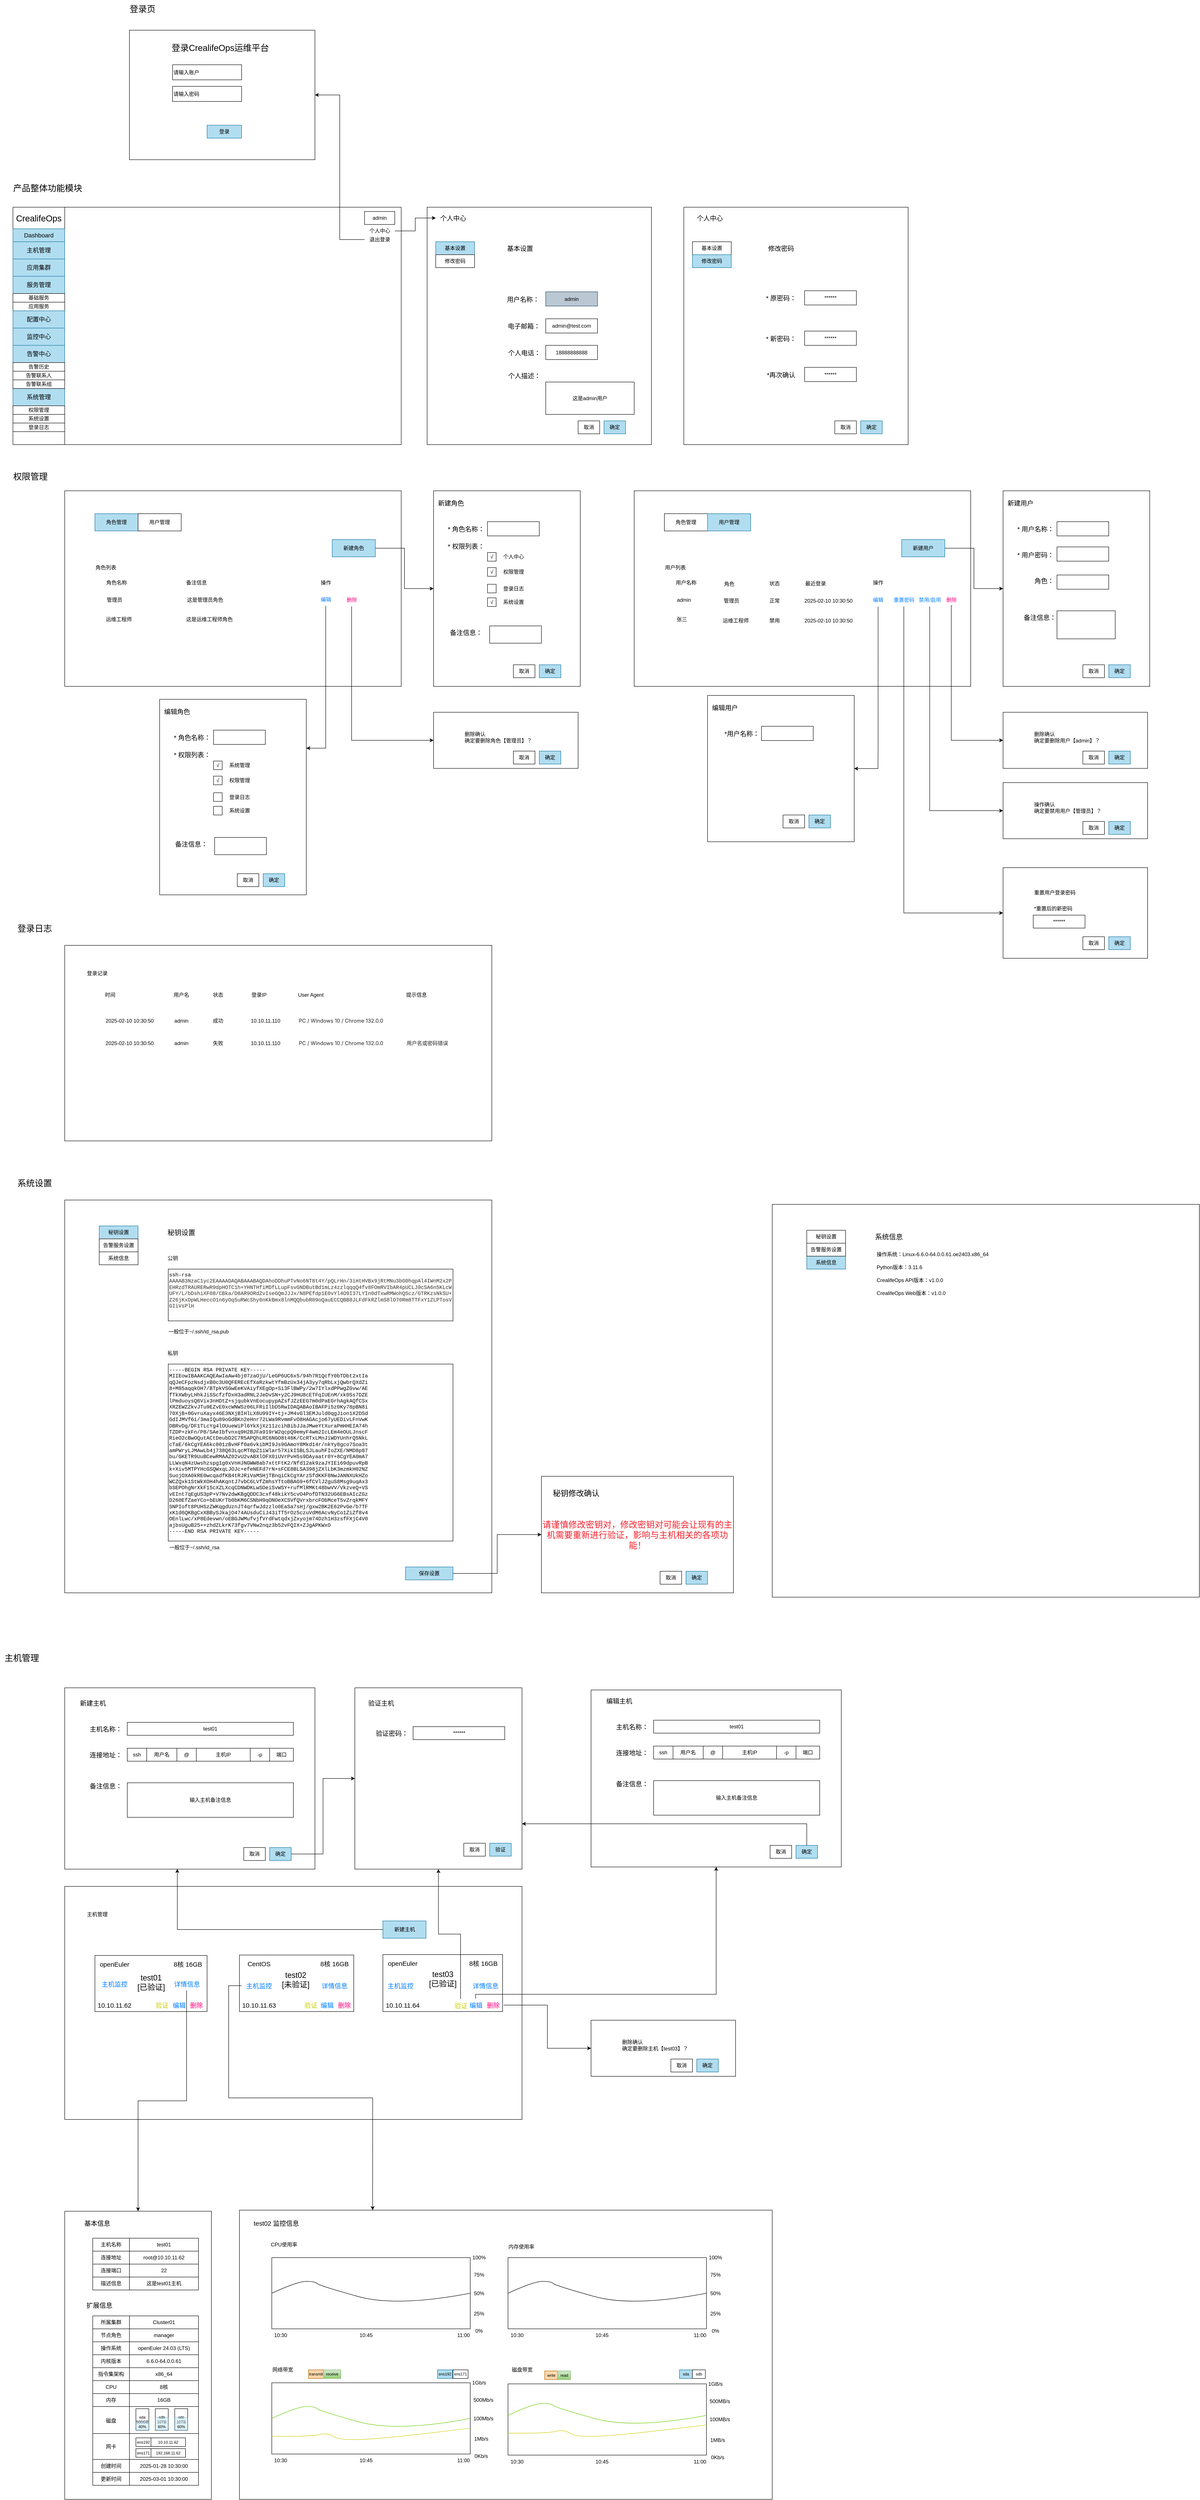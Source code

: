 <mxfile version="26.1.0">
  <diagram name="第 1 页" id="jSlEA7Z82A5dx9JD-4lL">
    <mxGraphModel dx="559" dy="1355" grid="1" gridSize="10" guides="1" tooltips="1" connect="1" arrows="1" fold="1" page="1" pageScale="1" pageWidth="1169" pageHeight="827" math="0" shadow="0">
      <root>
        <mxCell id="0" />
        <mxCell id="1" parent="0" />
        <mxCell id="P7z-OZGvAiQnBAwZXuj_-1" value="" style="rounded=0;whiteSpace=wrap;html=1;" parent="1" vertex="1">
          <mxGeometry x="100" y="110" width="900" height="550" as="geometry" />
        </mxCell>
        <mxCell id="P7z-OZGvAiQnBAwZXuj_-2" value="&lt;font style=&quot;font-size: 20px;&quot;&gt;产品整体功能模块&lt;/font&gt;" style="text;html=1;align=center;verticalAlign=middle;resizable=0;points=[];autosize=1;strokeColor=none;fillColor=none;" parent="1" vertex="1">
          <mxGeometry x="90" y="45" width="180" height="40" as="geometry" />
        </mxCell>
        <mxCell id="P7z-OZGvAiQnBAwZXuj_-3" value="" style="rounded=0;whiteSpace=wrap;html=1;" parent="1" vertex="1">
          <mxGeometry x="100" y="110" width="120" height="550" as="geometry" />
        </mxCell>
        <mxCell id="P7z-OZGvAiQnBAwZXuj_-4" value="系统管理" style="rounded=0;whiteSpace=wrap;html=1;fillColor=#b1ddf0;strokeColor=#10739e;fontSize=14;" parent="1" vertex="1">
          <mxGeometry x="100" y="530" width="120" height="40" as="geometry" />
        </mxCell>
        <mxCell id="P7z-OZGvAiQnBAwZXuj_-5" value="权限管理" style="rounded=0;whiteSpace=wrap;html=1;" parent="1" vertex="1">
          <mxGeometry x="100" y="570" width="120" height="20" as="geometry" />
        </mxCell>
        <mxCell id="P7z-OZGvAiQnBAwZXuj_-6" value="系统设置" style="rounded=0;whiteSpace=wrap;html=1;" parent="1" vertex="1">
          <mxGeometry x="100" y="590" width="120" height="20" as="geometry" />
        </mxCell>
        <mxCell id="P7z-OZGvAiQnBAwZXuj_-7" value="&lt;font style=&quot;font-size: 20px;&quot;&gt;CrealifeOps&lt;/font&gt;" style="rounded=0;whiteSpace=wrap;html=1;" parent="1" vertex="1">
          <mxGeometry x="100" y="110" width="120" height="50" as="geometry" />
        </mxCell>
        <mxCell id="P7z-OZGvAiQnBAwZXuj_-8" value="Dashboard" style="rounded=0;whiteSpace=wrap;html=1;fillColor=#b1ddf0;strokeColor=#10739e;fontSize=14;" parent="1" vertex="1">
          <mxGeometry x="100" y="160" width="120" height="30" as="geometry" />
        </mxCell>
        <mxCell id="P7z-OZGvAiQnBAwZXuj_-10" value="主机管理" style="rounded=0;whiteSpace=wrap;html=1;fillColor=#b1ddf0;strokeColor=#10739e;fontSize=14;" parent="1" vertex="1">
          <mxGeometry x="100" y="190" width="120" height="40" as="geometry" />
        </mxCell>
        <mxCell id="P7z-OZGvAiQnBAwZXuj_-11" value="应用集群" style="rounded=0;whiteSpace=wrap;html=1;fillColor=#b1ddf0;strokeColor=#10739e;fontSize=14;" parent="1" vertex="1">
          <mxGeometry x="100" y="230" width="120" height="40" as="geometry" />
        </mxCell>
        <mxCell id="P7z-OZGvAiQnBAwZXuj_-12" value="服务管理" style="rounded=0;whiteSpace=wrap;html=1;fillColor=#b1ddf0;strokeColor=#10739e;fontSize=14;" parent="1" vertex="1">
          <mxGeometry x="100" y="270" width="120" height="40" as="geometry" />
        </mxCell>
        <mxCell id="P7z-OZGvAiQnBAwZXuj_-13" value="基础服务" style="rounded=0;whiteSpace=wrap;html=1;" parent="1" vertex="1">
          <mxGeometry x="100" y="310" width="120" height="20" as="geometry" />
        </mxCell>
        <mxCell id="P7z-OZGvAiQnBAwZXuj_-14" value="应用服务" style="rounded=0;whiteSpace=wrap;html=1;" parent="1" vertex="1">
          <mxGeometry x="100" y="330" width="120" height="20" as="geometry" />
        </mxCell>
        <mxCell id="P7z-OZGvAiQnBAwZXuj_-16" value="监控中心" style="rounded=0;whiteSpace=wrap;html=1;fillColor=#b1ddf0;strokeColor=#10739e;fontSize=14;" parent="1" vertex="1">
          <mxGeometry x="100" y="390" width="120" height="40" as="geometry" />
        </mxCell>
        <mxCell id="P7z-OZGvAiQnBAwZXuj_-17" value="配置中心" style="rounded=0;whiteSpace=wrap;html=1;fillColor=#b1ddf0;strokeColor=#10739e;fontSize=14;" parent="1" vertex="1">
          <mxGeometry x="100" y="350" width="120" height="40" as="geometry" />
        </mxCell>
        <mxCell id="P7z-OZGvAiQnBAwZXuj_-18" value="告警中心" style="rounded=0;whiteSpace=wrap;html=1;fillColor=#b1ddf0;strokeColor=#10739e;fontSize=14;" parent="1" vertex="1">
          <mxGeometry x="100" y="430" width="120" height="40" as="geometry" />
        </mxCell>
        <mxCell id="P7z-OZGvAiQnBAwZXuj_-19" value="告警历史" style="rounded=0;whiteSpace=wrap;html=1;" parent="1" vertex="1">
          <mxGeometry x="100" y="470" width="120" height="20" as="geometry" />
        </mxCell>
        <mxCell id="P7z-OZGvAiQnBAwZXuj_-20" value="告警联系人" style="rounded=0;whiteSpace=wrap;html=1;" parent="1" vertex="1">
          <mxGeometry x="100" y="490" width="120" height="20" as="geometry" />
        </mxCell>
        <mxCell id="P7z-OZGvAiQnBAwZXuj_-21" value="告警联系组" style="rounded=0;whiteSpace=wrap;html=1;" parent="1" vertex="1">
          <mxGeometry x="100" y="510" width="120" height="20" as="geometry" />
        </mxCell>
        <mxCell id="P7z-OZGvAiQnBAwZXuj_-22" value="登录日志" style="rounded=0;whiteSpace=wrap;html=1;" parent="1" vertex="1">
          <mxGeometry x="100" y="610" width="120" height="20" as="geometry" />
        </mxCell>
        <mxCell id="P7z-OZGvAiQnBAwZXuj_-23" value="权限管理" style="text;html=1;align=center;verticalAlign=middle;resizable=0;points=[];autosize=1;strokeColor=none;fillColor=none;fontSize=20;" parent="1" vertex="1">
          <mxGeometry x="90" y="713" width="100" height="40" as="geometry" />
        </mxCell>
        <mxCell id="P7z-OZGvAiQnBAwZXuj_-24" value="" style="rounded=0;whiteSpace=wrap;html=1;" parent="1" vertex="1">
          <mxGeometry x="220" y="767" width="780" height="453" as="geometry" />
        </mxCell>
        <mxCell id="P7z-OZGvAiQnBAwZXuj_-25" value="角色管理" style="rounded=0;whiteSpace=wrap;html=1;fillColor=#b1ddf0;strokeColor=#10739e;" parent="1" vertex="1">
          <mxGeometry x="290" y="820" width="100" height="40" as="geometry" />
        </mxCell>
        <mxCell id="P7z-OZGvAiQnBAwZXuj_-26" value="用户管理" style="rounded=0;whiteSpace=wrap;html=1;" parent="1" vertex="1">
          <mxGeometry x="390" y="820" width="100" height="40" as="geometry" />
        </mxCell>
        <mxCell id="P7z-OZGvAiQnBAwZXuj_-31" style="edgeStyle=orthogonalEdgeStyle;rounded=0;orthogonalLoop=1;jettySize=auto;html=1;exitX=1;exitY=0.5;exitDx=0;exitDy=0;entryX=0;entryY=0.5;entryDx=0;entryDy=0;" parent="1" source="P7z-OZGvAiQnBAwZXuj_-27" target="P7z-OZGvAiQnBAwZXuj_-28" edge="1">
          <mxGeometry relative="1" as="geometry" />
        </mxCell>
        <mxCell id="P7z-OZGvAiQnBAwZXuj_-27" value="新建角色" style="rounded=0;whiteSpace=wrap;html=1;fillColor=#b1ddf0;strokeColor=#10739e;" parent="1" vertex="1">
          <mxGeometry x="840" y="880" width="100" height="40" as="geometry" />
        </mxCell>
        <mxCell id="P7z-OZGvAiQnBAwZXuj_-28" value="" style="rounded=0;whiteSpace=wrap;html=1;" parent="1" vertex="1">
          <mxGeometry x="1075" y="767" width="340" height="453" as="geometry" />
        </mxCell>
        <mxCell id="P7z-OZGvAiQnBAwZXuj_-30" value="&lt;font style=&quot;font-size: 15px;&quot;&gt;新建角色&lt;/font&gt;" style="text;html=1;align=center;verticalAlign=middle;resizable=0;points=[];autosize=1;strokeColor=none;fillColor=none;" parent="1" vertex="1">
          <mxGeometry x="1075" y="780" width="80" height="30" as="geometry" />
        </mxCell>
        <mxCell id="P7z-OZGvAiQnBAwZXuj_-32" value="&lt;font style=&quot;font-size: 15px;&quot;&gt;* 角色名称：&lt;/font&gt;" style="text;html=1;align=center;verticalAlign=middle;resizable=0;points=[];autosize=1;strokeColor=none;fillColor=none;" parent="1" vertex="1">
          <mxGeometry x="1095" y="840" width="110" height="30" as="geometry" />
        </mxCell>
        <mxCell id="P7z-OZGvAiQnBAwZXuj_-33" value="" style="rounded=0;whiteSpace=wrap;html=1;" parent="1" vertex="1">
          <mxGeometry x="1200" y="838.5" width="120" height="33" as="geometry" />
        </mxCell>
        <mxCell id="P7z-OZGvAiQnBAwZXuj_-34" value="&lt;font style=&quot;font-size: 15px;&quot;&gt;备注信息：&lt;/font&gt;" style="text;html=1;align=center;verticalAlign=middle;resizable=0;points=[];autosize=1;strokeColor=none;fillColor=none;" parent="1" vertex="1">
          <mxGeometry x="1100" y="1080" width="100" height="30" as="geometry" />
        </mxCell>
        <mxCell id="P7z-OZGvAiQnBAwZXuj_-35" value="" style="rounded=0;whiteSpace=wrap;html=1;" parent="1" vertex="1">
          <mxGeometry x="1205" y="1080" width="120" height="40" as="geometry" />
        </mxCell>
        <mxCell id="P7z-OZGvAiQnBAwZXuj_-36" value="&lt;font style=&quot;font-size: 15px;&quot;&gt;* 权限列表：&lt;/font&gt;" style="text;html=1;align=center;verticalAlign=middle;resizable=0;points=[];autosize=1;strokeColor=none;fillColor=none;" parent="1" vertex="1">
          <mxGeometry x="1095" y="880" width="110" height="30" as="geometry" />
        </mxCell>
        <mxCell id="P7z-OZGvAiQnBAwZXuj_-37" value="√" style="whiteSpace=wrap;html=1;aspect=fixed;" parent="1" vertex="1">
          <mxGeometry x="1200" y="910" width="20" height="20" as="geometry" />
        </mxCell>
        <mxCell id="P7z-OZGvAiQnBAwZXuj_-38" value="个人中心" style="text;html=1;align=center;verticalAlign=middle;resizable=0;points=[];autosize=1;strokeColor=none;fillColor=none;" parent="1" vertex="1">
          <mxGeometry x="1225" y="905" width="70" height="30" as="geometry" />
        </mxCell>
        <mxCell id="P7z-OZGvAiQnBAwZXuj_-39" value="√" style="whiteSpace=wrap;html=1;aspect=fixed;" parent="1" vertex="1">
          <mxGeometry x="1200" y="945" width="20" height="20" as="geometry" />
        </mxCell>
        <mxCell id="P7z-OZGvAiQnBAwZXuj_-40" value="权限管理" style="text;html=1;align=center;verticalAlign=middle;resizable=0;points=[];autosize=1;strokeColor=none;fillColor=none;" parent="1" vertex="1">
          <mxGeometry x="1225" y="940" width="70" height="30" as="geometry" />
        </mxCell>
        <mxCell id="P7z-OZGvAiQnBAwZXuj_-41" value="" style="whiteSpace=wrap;html=1;aspect=fixed;" parent="1" vertex="1">
          <mxGeometry x="1200" y="983.5" width="20" height="20" as="geometry" />
        </mxCell>
        <mxCell id="P7z-OZGvAiQnBAwZXuj_-42" value="登录日志" style="text;html=1;align=center;verticalAlign=middle;resizable=0;points=[];autosize=1;strokeColor=none;fillColor=none;" parent="1" vertex="1">
          <mxGeometry x="1225" y="978.5" width="70" height="30" as="geometry" />
        </mxCell>
        <mxCell id="P7z-OZGvAiQnBAwZXuj_-43" value="√" style="whiteSpace=wrap;html=1;aspect=fixed;" parent="1" vertex="1">
          <mxGeometry x="1200" y="1015" width="20" height="20" as="geometry" />
        </mxCell>
        <mxCell id="P7z-OZGvAiQnBAwZXuj_-44" value="系统设置" style="text;html=1;align=center;verticalAlign=middle;resizable=0;points=[];autosize=1;strokeColor=none;fillColor=none;" parent="1" vertex="1">
          <mxGeometry x="1225" y="1010" width="70" height="30" as="geometry" />
        </mxCell>
        <mxCell id="P7z-OZGvAiQnBAwZXuj_-47" value="&lt;font&gt;角色列表&lt;/font&gt;" style="text;html=1;align=center;verticalAlign=middle;resizable=0;points=[];autosize=1;strokeColor=none;fillColor=none;" parent="1" vertex="1">
          <mxGeometry x="280" y="930" width="70" height="30" as="geometry" />
        </mxCell>
        <mxCell id="P7z-OZGvAiQnBAwZXuj_-49" value="角色名称" style="text;html=1;align=center;verticalAlign=middle;resizable=0;points=[];autosize=1;strokeColor=none;fillColor=none;" parent="1" vertex="1">
          <mxGeometry x="305" y="965" width="70" height="30" as="geometry" />
        </mxCell>
        <mxCell id="P7z-OZGvAiQnBAwZXuj_-50" value="备注信息" style="text;html=1;align=center;verticalAlign=middle;resizable=0;points=[];autosize=1;strokeColor=none;fillColor=none;" parent="1" vertex="1">
          <mxGeometry x="490" y="965" width="70" height="30" as="geometry" />
        </mxCell>
        <mxCell id="P7z-OZGvAiQnBAwZXuj_-51" value="操作" style="text;html=1;align=center;verticalAlign=middle;resizable=0;points=[];autosize=1;strokeColor=none;fillColor=none;" parent="1" vertex="1">
          <mxGeometry x="800" y="965" width="50" height="30" as="geometry" />
        </mxCell>
        <mxCell id="P7z-OZGvAiQnBAwZXuj_-52" value="管理员" style="text;html=1;align=center;verticalAlign=middle;resizable=0;points=[];autosize=1;strokeColor=none;fillColor=none;" parent="1" vertex="1">
          <mxGeometry x="305" y="1005" width="60" height="30" as="geometry" />
        </mxCell>
        <mxCell id="P7z-OZGvAiQnBAwZXuj_-53" value="运维工程师" style="text;html=1;align=center;verticalAlign=middle;resizable=0;points=[];autosize=1;strokeColor=none;fillColor=none;" parent="1" vertex="1">
          <mxGeometry x="305" y="1050" width="80" height="30" as="geometry" />
        </mxCell>
        <mxCell id="P7z-OZGvAiQnBAwZXuj_-54" value="这是管理员角色" style="text;html=1;align=center;verticalAlign=middle;resizable=0;points=[];autosize=1;strokeColor=none;fillColor=none;" parent="1" vertex="1">
          <mxGeometry x="490" y="1005" width="110" height="30" as="geometry" />
        </mxCell>
        <mxCell id="P7z-OZGvAiQnBAwZXuj_-55" value="这是运维工程师角色" style="text;html=1;align=center;verticalAlign=middle;resizable=0;points=[];autosize=1;strokeColor=none;fillColor=none;" parent="1" vertex="1">
          <mxGeometry x="490" y="1050" width="130" height="30" as="geometry" />
        </mxCell>
        <mxCell id="P7z-OZGvAiQnBAwZXuj_-75" style="edgeStyle=orthogonalEdgeStyle;rounded=0;orthogonalLoop=1;jettySize=auto;html=1;entryX=1;entryY=0.25;entryDx=0;entryDy=0;" parent="1" source="P7z-OZGvAiQnBAwZXuj_-56" target="P7z-OZGvAiQnBAwZXuj_-58" edge="1">
          <mxGeometry relative="1" as="geometry">
            <Array as="points">
              <mxPoint x="825" y="1363" />
            </Array>
          </mxGeometry>
        </mxCell>
        <mxCell id="P7z-OZGvAiQnBAwZXuj_-56" value="编辑" style="text;html=1;align=center;verticalAlign=middle;resizable=0;points=[];autosize=1;strokeColor=none;fillColor=none;fontColor=#007FFF;" parent="1" vertex="1">
          <mxGeometry x="800" y="1003.5" width="50" height="30" as="geometry" />
        </mxCell>
        <mxCell id="P7z-OZGvAiQnBAwZXuj_-81" style="edgeStyle=orthogonalEdgeStyle;rounded=0;orthogonalLoop=1;jettySize=auto;html=1;entryX=0;entryY=0.5;entryDx=0;entryDy=0;" parent="1" source="P7z-OZGvAiQnBAwZXuj_-57" target="P7z-OZGvAiQnBAwZXuj_-80" edge="1">
          <mxGeometry relative="1" as="geometry">
            <Array as="points">
              <mxPoint x="885" y="1345" />
            </Array>
          </mxGeometry>
        </mxCell>
        <mxCell id="P7z-OZGvAiQnBAwZXuj_-57" value="删除" style="text;html=1;align=center;verticalAlign=middle;resizable=0;points=[];autosize=1;strokeColor=none;fillColor=none;fontColor=#FF0080;" parent="1" vertex="1">
          <mxGeometry x="860" y="1005" width="50" height="30" as="geometry" />
        </mxCell>
        <mxCell id="P7z-OZGvAiQnBAwZXuj_-58" value="" style="rounded=0;whiteSpace=wrap;html=1;" parent="1" vertex="1">
          <mxGeometry x="440" y="1250" width="340" height="453" as="geometry" />
        </mxCell>
        <mxCell id="P7z-OZGvAiQnBAwZXuj_-59" value="&lt;font style=&quot;font-size: 15px;&quot;&gt;编辑角色&lt;/font&gt;" style="text;html=1;align=center;verticalAlign=middle;resizable=0;points=[];autosize=1;strokeColor=none;fillColor=none;" parent="1" vertex="1">
          <mxGeometry x="440" y="1263" width="80" height="30" as="geometry" />
        </mxCell>
        <mxCell id="P7z-OZGvAiQnBAwZXuj_-60" value="&lt;font style=&quot;font-size: 15px;&quot;&gt;* 角色名称：&lt;/font&gt;" style="text;html=1;align=center;verticalAlign=middle;resizable=0;points=[];autosize=1;strokeColor=none;fillColor=none;" parent="1" vertex="1">
          <mxGeometry x="460" y="1323" width="110" height="30" as="geometry" />
        </mxCell>
        <mxCell id="P7z-OZGvAiQnBAwZXuj_-61" value="" style="rounded=0;whiteSpace=wrap;html=1;" parent="1" vertex="1">
          <mxGeometry x="565" y="1321.5" width="120" height="33" as="geometry" />
        </mxCell>
        <mxCell id="P7z-OZGvAiQnBAwZXuj_-62" value="&lt;font style=&quot;font-size: 15px;&quot;&gt;备注信息：&lt;/font&gt;" style="text;html=1;align=center;verticalAlign=middle;resizable=0;points=[];autosize=1;strokeColor=none;fillColor=none;" parent="1" vertex="1">
          <mxGeometry x="462.5" y="1570" width="100" height="30" as="geometry" />
        </mxCell>
        <mxCell id="P7z-OZGvAiQnBAwZXuj_-63" value="" style="rounded=0;whiteSpace=wrap;html=1;" parent="1" vertex="1">
          <mxGeometry x="567.5" y="1570" width="120" height="40" as="geometry" />
        </mxCell>
        <mxCell id="P7z-OZGvAiQnBAwZXuj_-64" value="&lt;font style=&quot;font-size: 15px;&quot;&gt;* 权限列表：&lt;/font&gt;" style="text;html=1;align=center;verticalAlign=middle;resizable=0;points=[];autosize=1;strokeColor=none;fillColor=none;" parent="1" vertex="1">
          <mxGeometry x="460" y="1363" width="110" height="30" as="geometry" />
        </mxCell>
        <mxCell id="P7z-OZGvAiQnBAwZXuj_-65" value="√" style="whiteSpace=wrap;html=1;aspect=fixed;" parent="1" vertex="1">
          <mxGeometry x="565" y="1393" width="20" height="20" as="geometry" />
        </mxCell>
        <mxCell id="P7z-OZGvAiQnBAwZXuj_-66" value="系统管理" style="text;html=1;align=center;verticalAlign=middle;resizable=0;points=[];autosize=1;strokeColor=none;fillColor=none;" parent="1" vertex="1">
          <mxGeometry x="590" y="1388" width="70" height="30" as="geometry" />
        </mxCell>
        <mxCell id="P7z-OZGvAiQnBAwZXuj_-67" value="√" style="whiteSpace=wrap;html=1;aspect=fixed;" parent="1" vertex="1">
          <mxGeometry x="565" y="1428" width="20" height="20" as="geometry" />
        </mxCell>
        <mxCell id="P7z-OZGvAiQnBAwZXuj_-68" value="权限管理" style="text;html=1;align=center;verticalAlign=middle;resizable=0;points=[];autosize=1;strokeColor=none;fillColor=none;" parent="1" vertex="1">
          <mxGeometry x="590" y="1423" width="70" height="30" as="geometry" />
        </mxCell>
        <mxCell id="P7z-OZGvAiQnBAwZXuj_-69" value="" style="whiteSpace=wrap;html=1;aspect=fixed;" parent="1" vertex="1">
          <mxGeometry x="565" y="1466.5" width="20" height="20" as="geometry" />
        </mxCell>
        <mxCell id="P7z-OZGvAiQnBAwZXuj_-70" value="登录日志" style="text;html=1;align=center;verticalAlign=middle;resizable=0;points=[];autosize=1;strokeColor=none;fillColor=none;" parent="1" vertex="1">
          <mxGeometry x="590" y="1461.5" width="70" height="30" as="geometry" />
        </mxCell>
        <mxCell id="P7z-OZGvAiQnBAwZXuj_-71" value="" style="whiteSpace=wrap;html=1;aspect=fixed;" parent="1" vertex="1">
          <mxGeometry x="565" y="1498" width="20" height="20" as="geometry" />
        </mxCell>
        <mxCell id="P7z-OZGvAiQnBAwZXuj_-72" value="系统设置" style="text;html=1;align=center;verticalAlign=middle;resizable=0;points=[];autosize=1;strokeColor=none;fillColor=none;" parent="1" vertex="1">
          <mxGeometry x="590" y="1493" width="70" height="30" as="geometry" />
        </mxCell>
        <mxCell id="P7z-OZGvAiQnBAwZXuj_-76" value="取消" style="rounded=0;whiteSpace=wrap;html=1;" parent="1" vertex="1">
          <mxGeometry x="1260" y="1170" width="50" height="30" as="geometry" />
        </mxCell>
        <mxCell id="P7z-OZGvAiQnBAwZXuj_-77" value="确定" style="rounded=0;whiteSpace=wrap;html=1;fillColor=#b1ddf0;strokeColor=#10739e;" parent="1" vertex="1">
          <mxGeometry x="1320" y="1170" width="50" height="30" as="geometry" />
        </mxCell>
        <mxCell id="P7z-OZGvAiQnBAwZXuj_-78" value="取消" style="rounded=0;whiteSpace=wrap;html=1;" parent="1" vertex="1">
          <mxGeometry x="620" y="1654" width="50" height="30" as="geometry" />
        </mxCell>
        <mxCell id="P7z-OZGvAiQnBAwZXuj_-79" value="确定" style="rounded=0;whiteSpace=wrap;html=1;fillColor=#b1ddf0;strokeColor=#10739e;" parent="1" vertex="1">
          <mxGeometry x="680" y="1654" width="50" height="30" as="geometry" />
        </mxCell>
        <mxCell id="P7z-OZGvAiQnBAwZXuj_-80" value="" style="rounded=0;whiteSpace=wrap;html=1;" parent="1" vertex="1">
          <mxGeometry x="1075" y="1280" width="335" height="130" as="geometry" />
        </mxCell>
        <mxCell id="P7z-OZGvAiQnBAwZXuj_-82" value="删除确认&lt;div&gt;确定要删除角色【管理员】？&lt;/div&gt;" style="text;html=1;align=left;verticalAlign=middle;resizable=0;points=[];autosize=1;strokeColor=none;fillColor=none;" parent="1" vertex="1">
          <mxGeometry x="1145" y="1318" width="180" height="40" as="geometry" />
        </mxCell>
        <mxCell id="P7z-OZGvAiQnBAwZXuj_-83" value="取消" style="rounded=0;whiteSpace=wrap;html=1;" parent="1" vertex="1">
          <mxGeometry x="1260" y="1370" width="50" height="30" as="geometry" />
        </mxCell>
        <mxCell id="P7z-OZGvAiQnBAwZXuj_-84" value="确定" style="rounded=0;whiteSpace=wrap;html=1;fillColor=#b1ddf0;strokeColor=#10739e;" parent="1" vertex="1">
          <mxGeometry x="1320" y="1370" width="50" height="30" as="geometry" />
        </mxCell>
        <mxCell id="P7z-OZGvAiQnBAwZXuj_-86" value="" style="rounded=0;whiteSpace=wrap;html=1;" parent="1" vertex="1">
          <mxGeometry x="1060" y="110" width="520" height="550" as="geometry" />
        </mxCell>
        <mxCell id="P7z-OZGvAiQnBAwZXuj_-88" value="&lt;font style=&quot;font-size: 15px;&quot;&gt;个人中心&lt;/font&gt;" style="text;html=1;align=center;verticalAlign=middle;resizable=0;points=[];autosize=1;strokeColor=none;fillColor=none;" parent="1" vertex="1">
          <mxGeometry x="1080" y="120" width="80" height="30" as="geometry" />
        </mxCell>
        <mxCell id="P7z-OZGvAiQnBAwZXuj_-89" value="&lt;font style=&quot;font-size: 15px;&quot;&gt;&amp;nbsp;用户名称：&lt;/font&gt;" style="text;html=1;align=center;verticalAlign=middle;resizable=0;points=[];autosize=1;strokeColor=none;fillColor=none;" parent="1" vertex="1">
          <mxGeometry x="1230" y="307.5" width="100" height="30" as="geometry" />
        </mxCell>
        <mxCell id="P7z-OZGvAiQnBAwZXuj_-90" value="admin" style="rounded=0;whiteSpace=wrap;html=1;fillColor=#bac8d3;strokeColor=#23445d;" parent="1" vertex="1">
          <mxGeometry x="1335" y="306" width="120" height="33" as="geometry" />
        </mxCell>
        <mxCell id="P7z-OZGvAiQnBAwZXuj_-93" value="&lt;font style=&quot;font-size: 15px;&quot;&gt;&amp;nbsp; 电子邮箱：&lt;/font&gt;" style="text;html=1;align=center;verticalAlign=middle;resizable=0;points=[];autosize=1;strokeColor=none;fillColor=none;" parent="1" vertex="1">
          <mxGeometry x="1225" y="370" width="110" height="30" as="geometry" />
        </mxCell>
        <mxCell id="P7z-OZGvAiQnBAwZXuj_-94" value="admin@test.com" style="rounded=0;whiteSpace=wrap;html=1;" parent="1" vertex="1">
          <mxGeometry x="1335" y="368.5" width="120" height="33" as="geometry" />
        </mxCell>
        <mxCell id="P7z-OZGvAiQnBAwZXuj_-95" value="&lt;span style=&quot;font-size: 15px;&quot;&gt;个人电话：&lt;/span&gt;" style="text;html=1;align=center;verticalAlign=middle;resizable=0;points=[];autosize=1;strokeColor=none;fillColor=none;" parent="1" vertex="1">
          <mxGeometry x="1235" y="431.5" width="100" height="30" as="geometry" />
        </mxCell>
        <mxCell id="P7z-OZGvAiQnBAwZXuj_-96" value="18888888888" style="rounded=0;whiteSpace=wrap;html=1;" parent="1" vertex="1">
          <mxGeometry x="1335" y="430" width="120" height="33" as="geometry" />
        </mxCell>
        <mxCell id="P7z-OZGvAiQnBAwZXuj_-97" value="取消" style="rounded=0;whiteSpace=wrap;html=1;" parent="1" vertex="1">
          <mxGeometry x="1410" y="605" width="50" height="30" as="geometry" />
        </mxCell>
        <mxCell id="P7z-OZGvAiQnBAwZXuj_-98" value="确定" style="rounded=0;whiteSpace=wrap;html=1;fillColor=#b1ddf0;strokeColor=#10739e;" parent="1" vertex="1">
          <mxGeometry x="1470" y="605" width="50" height="30" as="geometry" />
        </mxCell>
        <mxCell id="P7z-OZGvAiQnBAwZXuj_-99" value="&lt;span style=&quot;text-wrap-mode: nowrap;&quot;&gt;admin&lt;/span&gt;" style="rounded=0;whiteSpace=wrap;html=1;" parent="1" vertex="1">
          <mxGeometry x="915" y="120" width="70" height="30" as="geometry" />
        </mxCell>
        <mxCell id="P7z-OZGvAiQnBAwZXuj_-104" value="" style="edgeStyle=orthogonalEdgeStyle;rounded=0;orthogonalLoop=1;jettySize=auto;html=1;" parent="1" source="P7z-OZGvAiQnBAwZXuj_-102" target="P7z-OZGvAiQnBAwZXuj_-88" edge="1">
          <mxGeometry relative="1" as="geometry" />
        </mxCell>
        <mxCell id="P7z-OZGvAiQnBAwZXuj_-102" value="个人中心" style="text;html=1;align=center;verticalAlign=middle;resizable=0;points=[];autosize=1;strokeColor=none;fillColor=none;" parent="1" vertex="1">
          <mxGeometry x="915" y="150" width="70" height="30" as="geometry" />
        </mxCell>
        <mxCell id="P7z-OZGvAiQnBAwZXuj_-137" style="edgeStyle=orthogonalEdgeStyle;rounded=0;orthogonalLoop=1;jettySize=auto;html=1;entryX=1;entryY=0.5;entryDx=0;entryDy=0;" parent="1" source="P7z-OZGvAiQnBAwZXuj_-103" target="P7z-OZGvAiQnBAwZXuj_-131" edge="1">
          <mxGeometry relative="1" as="geometry" />
        </mxCell>
        <mxCell id="P7z-OZGvAiQnBAwZXuj_-103" value="退出登录" style="text;html=1;align=center;verticalAlign=middle;resizable=0;points=[];autosize=1;strokeColor=none;fillColor=none;" parent="1" vertex="1">
          <mxGeometry x="915" y="170" width="70" height="30" as="geometry" />
        </mxCell>
        <mxCell id="P7z-OZGvAiQnBAwZXuj_-105" value="基本设置" style="rounded=0;whiteSpace=wrap;html=1;fillColor=#b1ddf0;strokeColor=#10739e;" parent="1" vertex="1">
          <mxGeometry x="1080" y="190" width="90" height="30" as="geometry" />
        </mxCell>
        <mxCell id="P7z-OZGvAiQnBAwZXuj_-106" value="修改密码" style="rounded=0;whiteSpace=wrap;html=1;" parent="1" vertex="1">
          <mxGeometry x="1080" y="220" width="90" height="30" as="geometry" />
        </mxCell>
        <mxCell id="P7z-OZGvAiQnBAwZXuj_-108" value="" style="rounded=0;whiteSpace=wrap;html=1;" parent="1" vertex="1">
          <mxGeometry x="1655" y="110" width="520" height="550" as="geometry" />
        </mxCell>
        <mxCell id="P7z-OZGvAiQnBAwZXuj_-109" value="&lt;font style=&quot;font-size: 15px;&quot;&gt;个人中心&lt;/font&gt;" style="text;html=1;align=center;verticalAlign=middle;resizable=0;points=[];autosize=1;strokeColor=none;fillColor=none;" parent="1" vertex="1">
          <mxGeometry x="1675" y="120" width="80" height="30" as="geometry" />
        </mxCell>
        <mxCell id="P7z-OZGvAiQnBAwZXuj_-112" value="&lt;font style=&quot;font-size: 15px;&quot;&gt;* 原密码：&lt;/font&gt;" style="text;html=1;align=center;verticalAlign=middle;resizable=0;points=[];autosize=1;strokeColor=none;fillColor=none;" parent="1" vertex="1">
          <mxGeometry x="1835" y="305" width="90" height="30" as="geometry" />
        </mxCell>
        <mxCell id="P7z-OZGvAiQnBAwZXuj_-113" value="******" style="rounded=0;whiteSpace=wrap;html=1;" parent="1" vertex="1">
          <mxGeometry x="1935" y="303.5" width="120" height="33" as="geometry" />
        </mxCell>
        <mxCell id="P7z-OZGvAiQnBAwZXuj_-118" value="取消" style="rounded=0;whiteSpace=wrap;html=1;" parent="1" vertex="1">
          <mxGeometry x="2005" y="605" width="50" height="30" as="geometry" />
        </mxCell>
        <mxCell id="P7z-OZGvAiQnBAwZXuj_-119" value="确定" style="rounded=0;whiteSpace=wrap;html=1;fillColor=#b1ddf0;strokeColor=#10739e;" parent="1" vertex="1">
          <mxGeometry x="2065" y="605" width="50" height="30" as="geometry" />
        </mxCell>
        <mxCell id="P7z-OZGvAiQnBAwZXuj_-121" value="基本设置" style="rounded=0;whiteSpace=wrap;html=1;" parent="1" vertex="1">
          <mxGeometry x="1675" y="190" width="90" height="30" as="geometry" />
        </mxCell>
        <mxCell id="P7z-OZGvAiQnBAwZXuj_-122" value="修改密码" style="rounded=0;whiteSpace=wrap;html=1;fillColor=#b1ddf0;strokeColor=#10739e;" parent="1" vertex="1">
          <mxGeometry x="1675" y="220" width="90" height="30" as="geometry" />
        </mxCell>
        <mxCell id="P7z-OZGvAiQnBAwZXuj_-123" value="&lt;font style=&quot;font-size: 15px;&quot;&gt;基本设置&lt;/font&gt;" style="text;html=1;align=center;verticalAlign=middle;resizable=0;points=[];autosize=1;strokeColor=none;fillColor=none;" parent="1" vertex="1">
          <mxGeometry x="1235" y="190" width="80" height="30" as="geometry" />
        </mxCell>
        <mxCell id="P7z-OZGvAiQnBAwZXuj_-124" value="&lt;font style=&quot;font-size: 15px;&quot;&gt;修改密码&lt;/font&gt;" style="text;html=1;align=center;verticalAlign=middle;resizable=0;points=[];autosize=1;strokeColor=none;fillColor=none;" parent="1" vertex="1">
          <mxGeometry x="1840" y="190" width="80" height="30" as="geometry" />
        </mxCell>
        <mxCell id="P7z-OZGvAiQnBAwZXuj_-125" value="&lt;font style=&quot;font-size: 15px;&quot;&gt;* 新密码：&lt;/font&gt;" style="text;html=1;align=center;verticalAlign=middle;resizable=0;points=[];autosize=1;strokeColor=none;fillColor=none;" parent="1" vertex="1">
          <mxGeometry x="1835" y="398.5" width="90" height="30" as="geometry" />
        </mxCell>
        <mxCell id="P7z-OZGvAiQnBAwZXuj_-126" value="******" style="rounded=0;whiteSpace=wrap;html=1;" parent="1" vertex="1">
          <mxGeometry x="1935" y="397" width="120" height="33" as="geometry" />
        </mxCell>
        <mxCell id="P7z-OZGvAiQnBAwZXuj_-127" value="&lt;font style=&quot;font-size: 15px;&quot;&gt;*再次确认&lt;/font&gt;" style="text;html=1;align=center;verticalAlign=middle;resizable=0;points=[];autosize=1;strokeColor=none;fillColor=none;" parent="1" vertex="1">
          <mxGeometry x="1835" y="482.5" width="90" height="30" as="geometry" />
        </mxCell>
        <mxCell id="P7z-OZGvAiQnBAwZXuj_-128" value="******" style="rounded=0;whiteSpace=wrap;html=1;" parent="1" vertex="1">
          <mxGeometry x="1935" y="481" width="120" height="33" as="geometry" />
        </mxCell>
        <mxCell id="P7z-OZGvAiQnBAwZXuj_-131" value="" style="rounded=0;whiteSpace=wrap;html=1;" parent="1" vertex="1">
          <mxGeometry x="370" y="-300" width="430" height="300" as="geometry" />
        </mxCell>
        <mxCell id="P7z-OZGvAiQnBAwZXuj_-132" value="&lt;font style=&quot;font-size: 20px;&quot;&gt;登录页&lt;/font&gt;" style="text;html=1;align=center;verticalAlign=middle;resizable=0;points=[];autosize=1;strokeColor=none;fillColor=none;" parent="1" vertex="1">
          <mxGeometry x="360" y="-370" width="80" height="40" as="geometry" />
        </mxCell>
        <mxCell id="P7z-OZGvAiQnBAwZXuj_-133" value="&lt;font style=&quot;font-size: 20px;&quot;&gt;登录CrealifeOps运维平台&lt;/font&gt;" style="text;html=1;align=center;verticalAlign=middle;resizable=0;points=[];autosize=1;strokeColor=none;fillColor=none;" parent="1" vertex="1">
          <mxGeometry x="455" y="-280" width="250" height="40" as="geometry" />
        </mxCell>
        <mxCell id="P7z-OZGvAiQnBAwZXuj_-134" value="请输入账户" style="rounded=0;whiteSpace=wrap;html=1;align=left;" parent="1" vertex="1">
          <mxGeometry x="470" y="-220" width="160" height="35" as="geometry" />
        </mxCell>
        <mxCell id="P7z-OZGvAiQnBAwZXuj_-135" value="请输入密码" style="rounded=0;whiteSpace=wrap;html=1;align=left;" parent="1" vertex="1">
          <mxGeometry x="470" y="-170" width="160" height="35" as="geometry" />
        </mxCell>
        <mxCell id="P7z-OZGvAiQnBAwZXuj_-136" value="登录" style="rounded=0;whiteSpace=wrap;html=1;fillColor=#b1ddf0;strokeColor=#10739e;" parent="1" vertex="1">
          <mxGeometry x="550" y="-80" width="80" height="30" as="geometry" />
        </mxCell>
        <mxCell id="P7z-OZGvAiQnBAwZXuj_-138" value="&lt;span style=&quot;font-size: 15px;&quot;&gt;个人描述：&lt;/span&gt;" style="text;html=1;align=center;verticalAlign=middle;resizable=0;points=[];autosize=1;strokeColor=none;fillColor=none;" parent="1" vertex="1">
          <mxGeometry x="1235" y="485" width="100" height="30" as="geometry" />
        </mxCell>
        <mxCell id="P7z-OZGvAiQnBAwZXuj_-139" value="这是admin用户" style="rounded=0;whiteSpace=wrap;html=1;" parent="1" vertex="1">
          <mxGeometry x="1335" y="515" width="205" height="75" as="geometry" />
        </mxCell>
        <mxCell id="P7z-OZGvAiQnBAwZXuj_-140" value="" style="rounded=0;whiteSpace=wrap;html=1;" parent="1" vertex="1">
          <mxGeometry x="1540" y="767" width="780" height="453" as="geometry" />
        </mxCell>
        <mxCell id="P7z-OZGvAiQnBAwZXuj_-141" value="角色管理" style="rounded=0;whiteSpace=wrap;html=1;" parent="1" vertex="1">
          <mxGeometry x="1610" y="820" width="100" height="40" as="geometry" />
        </mxCell>
        <mxCell id="P7z-OZGvAiQnBAwZXuj_-142" value="用户管理" style="rounded=0;whiteSpace=wrap;html=1;fillColor=#b1ddf0;strokeColor=#10739e;" parent="1" vertex="1">
          <mxGeometry x="1710" y="820" width="100" height="40" as="geometry" />
        </mxCell>
        <mxCell id="P7z-OZGvAiQnBAwZXuj_-143" style="edgeStyle=orthogonalEdgeStyle;rounded=0;orthogonalLoop=1;jettySize=auto;html=1;exitX=1;exitY=0.5;exitDx=0;exitDy=0;entryX=0;entryY=0.5;entryDx=0;entryDy=0;" parent="1" source="P7z-OZGvAiQnBAwZXuj_-144" target="P7z-OZGvAiQnBAwZXuj_-145" edge="1">
          <mxGeometry relative="1" as="geometry" />
        </mxCell>
        <mxCell id="P7z-OZGvAiQnBAwZXuj_-144" value="新建用户" style="rounded=0;whiteSpace=wrap;html=1;fillColor=#b1ddf0;strokeColor=#10739e;" parent="1" vertex="1">
          <mxGeometry x="2160" y="880" width="100" height="40" as="geometry" />
        </mxCell>
        <mxCell id="P7z-OZGvAiQnBAwZXuj_-145" value="" style="rounded=0;whiteSpace=wrap;html=1;" parent="1" vertex="1">
          <mxGeometry x="2395" y="767" width="340" height="453" as="geometry" />
        </mxCell>
        <mxCell id="P7z-OZGvAiQnBAwZXuj_-146" value="&lt;font style=&quot;font-size: 15px;&quot;&gt;新建用户&lt;/font&gt;" style="text;html=1;align=center;verticalAlign=middle;resizable=0;points=[];autosize=1;strokeColor=none;fillColor=none;" parent="1" vertex="1">
          <mxGeometry x="2395" y="780" width="80" height="30" as="geometry" />
        </mxCell>
        <mxCell id="P7z-OZGvAiQnBAwZXuj_-147" value="&lt;font style=&quot;font-size: 15px;&quot;&gt;* 用户名称：&lt;/font&gt;" style="text;html=1;align=center;verticalAlign=middle;resizable=0;points=[];autosize=1;strokeColor=none;fillColor=none;" parent="1" vertex="1">
          <mxGeometry x="2415" y="840" width="110" height="30" as="geometry" />
        </mxCell>
        <mxCell id="P7z-OZGvAiQnBAwZXuj_-148" value="" style="rounded=0;whiteSpace=wrap;html=1;" parent="1" vertex="1">
          <mxGeometry x="2520" y="838.5" width="120" height="33" as="geometry" />
        </mxCell>
        <mxCell id="P7z-OZGvAiQnBAwZXuj_-149" value="&lt;font style=&quot;font-size: 15px;&quot;&gt;备注信息：&lt;/font&gt;" style="text;html=1;align=center;verticalAlign=middle;resizable=0;points=[];autosize=1;strokeColor=none;fillColor=none;" parent="1" vertex="1">
          <mxGeometry x="2430" y="1045" width="100" height="30" as="geometry" />
        </mxCell>
        <mxCell id="P7z-OZGvAiQnBAwZXuj_-150" value="" style="rounded=0;whiteSpace=wrap;html=1;" parent="1" vertex="1">
          <mxGeometry x="2520" y="1045" width="135" height="65" as="geometry" />
        </mxCell>
        <mxCell id="P7z-OZGvAiQnBAwZXuj_-151" value="&lt;font style=&quot;font-size: 15px;&quot;&gt;* 用户密码：&lt;/font&gt;" style="text;html=1;align=center;verticalAlign=middle;resizable=0;points=[];autosize=1;strokeColor=none;fillColor=none;" parent="1" vertex="1">
          <mxGeometry x="2415" y="900" width="110" height="30" as="geometry" />
        </mxCell>
        <mxCell id="P7z-OZGvAiQnBAwZXuj_-160" value="&lt;font&gt;用户列表&lt;/font&gt;" style="text;html=1;align=center;verticalAlign=middle;resizable=0;points=[];autosize=1;strokeColor=none;fillColor=none;" parent="1" vertex="1">
          <mxGeometry x="1600" y="930" width="70" height="30" as="geometry" />
        </mxCell>
        <mxCell id="P7z-OZGvAiQnBAwZXuj_-161" value="用户名称" style="text;html=1;align=center;verticalAlign=middle;resizable=0;points=[];autosize=1;strokeColor=none;fillColor=none;" parent="1" vertex="1">
          <mxGeometry x="1625" y="965" width="70" height="30" as="geometry" />
        </mxCell>
        <mxCell id="P7z-OZGvAiQnBAwZXuj_-162" value="角色" style="text;html=1;align=center;verticalAlign=middle;resizable=0;points=[];autosize=1;strokeColor=none;fillColor=none;" parent="1" vertex="1">
          <mxGeometry x="1735" y="968.25" width="50" height="30" as="geometry" />
        </mxCell>
        <mxCell id="P7z-OZGvAiQnBAwZXuj_-163" value="操作" style="text;html=1;align=center;verticalAlign=middle;resizable=0;points=[];autosize=1;strokeColor=none;fillColor=none;" parent="1" vertex="1">
          <mxGeometry x="2080" y="965" width="50" height="30" as="geometry" />
        </mxCell>
        <mxCell id="P7z-OZGvAiQnBAwZXuj_-164" value="admin" style="text;html=1;align=center;verticalAlign=middle;resizable=0;points=[];autosize=1;strokeColor=none;fillColor=none;" parent="1" vertex="1">
          <mxGeometry x="1625" y="1005" width="60" height="30" as="geometry" />
        </mxCell>
        <mxCell id="P7z-OZGvAiQnBAwZXuj_-165" value="张三" style="text;html=1;align=center;verticalAlign=middle;resizable=0;points=[];autosize=1;strokeColor=none;fillColor=none;" parent="1" vertex="1">
          <mxGeometry x="1625" y="1050" width="50" height="30" as="geometry" />
        </mxCell>
        <mxCell id="P7z-OZGvAiQnBAwZXuj_-166" value="管理员" style="text;html=1;align=center;verticalAlign=middle;resizable=0;points=[];autosize=1;strokeColor=none;fillColor=none;" parent="1" vertex="1">
          <mxGeometry x="1735" y="1006.75" width="60" height="30" as="geometry" />
        </mxCell>
        <mxCell id="P7z-OZGvAiQnBAwZXuj_-167" value="运维工程师" style="text;html=1;align=center;verticalAlign=middle;resizable=0;points=[];autosize=1;strokeColor=none;fillColor=none;" parent="1" vertex="1">
          <mxGeometry x="1735" y="1053.25" width="80" height="30" as="geometry" />
        </mxCell>
        <mxCell id="P7z-OZGvAiQnBAwZXuj_-168" style="edgeStyle=orthogonalEdgeStyle;rounded=0;orthogonalLoop=1;jettySize=auto;html=1;entryX=1;entryY=0.5;entryDx=0;entryDy=0;exitX=0.507;exitY=1.022;exitDx=0;exitDy=0;exitPerimeter=0;" parent="1" source="P7z-OZGvAiQnBAwZXuj_-169" target="P7z-OZGvAiQnBAwZXuj_-172" edge="1">
          <mxGeometry relative="1" as="geometry">
            <Array as="points">
              <mxPoint x="2105" y="1363" />
              <mxPoint x="2105" y="1468" />
            </Array>
          </mxGeometry>
        </mxCell>
        <mxCell id="P7z-OZGvAiQnBAwZXuj_-169" value="编辑" style="text;html=1;align=center;verticalAlign=middle;resizable=0;points=[];autosize=1;strokeColor=none;fillColor=none;fontColor=#007FFF;" parent="1" vertex="1">
          <mxGeometry x="2080" y="1005" width="50" height="30" as="geometry" />
        </mxCell>
        <mxCell id="P7z-OZGvAiQnBAwZXuj_-170" style="edgeStyle=orthogonalEdgeStyle;rounded=0;orthogonalLoop=1;jettySize=auto;html=1;entryX=0;entryY=0.5;entryDx=0;entryDy=0;exitX=0.54;exitY=0.939;exitDx=0;exitDy=0;exitPerimeter=0;" parent="1" source="P7z-OZGvAiQnBAwZXuj_-171" target="P7z-OZGvAiQnBAwZXuj_-191" edge="1">
          <mxGeometry relative="1" as="geometry">
            <Array as="points">
              <mxPoint x="2275" y="1033" />
              <mxPoint x="2275" y="1345" />
            </Array>
          </mxGeometry>
        </mxCell>
        <mxCell id="P7z-OZGvAiQnBAwZXuj_-171" value="删除" style="text;html=1;align=center;verticalAlign=middle;resizable=0;points=[];autosize=1;strokeColor=none;fillColor=none;fontColor=#FF0080;" parent="1" vertex="1">
          <mxGeometry x="2250" y="1005" width="50" height="30" as="geometry" />
        </mxCell>
        <mxCell id="P7z-OZGvAiQnBAwZXuj_-172" value="" style="rounded=0;whiteSpace=wrap;html=1;" parent="1" vertex="1">
          <mxGeometry x="1710" y="1241" width="340" height="339" as="geometry" />
        </mxCell>
        <mxCell id="P7z-OZGvAiQnBAwZXuj_-173" value="&lt;font style=&quot;font-size: 15px;&quot;&gt;编辑用户&lt;/font&gt;" style="text;html=1;align=center;verticalAlign=middle;resizable=0;points=[];autosize=1;strokeColor=none;fillColor=none;" parent="1" vertex="1">
          <mxGeometry x="1710" y="1254" width="80" height="30" as="geometry" />
        </mxCell>
        <mxCell id="P7z-OZGvAiQnBAwZXuj_-174" value="&lt;font style=&quot;font-size: 15px;&quot;&gt;&amp;nbsp; *用户名称：&lt;/font&gt;" style="text;html=1;align=center;verticalAlign=middle;resizable=0;points=[];autosize=1;strokeColor=none;fillColor=none;" parent="1" vertex="1">
          <mxGeometry x="1730" y="1314" width="110" height="30" as="geometry" />
        </mxCell>
        <mxCell id="P7z-OZGvAiQnBAwZXuj_-175" value="" style="rounded=0;whiteSpace=wrap;html=1;" parent="1" vertex="1">
          <mxGeometry x="1835" y="1312.5" width="120" height="33" as="geometry" />
        </mxCell>
        <mxCell id="P7z-OZGvAiQnBAwZXuj_-187" value="取消" style="rounded=0;whiteSpace=wrap;html=1;" parent="1" vertex="1">
          <mxGeometry x="2580" y="1170" width="50" height="30" as="geometry" />
        </mxCell>
        <mxCell id="P7z-OZGvAiQnBAwZXuj_-188" value="确定" style="rounded=0;whiteSpace=wrap;html=1;fillColor=#b1ddf0;strokeColor=#10739e;" parent="1" vertex="1">
          <mxGeometry x="2640" y="1170" width="50" height="30" as="geometry" />
        </mxCell>
        <mxCell id="P7z-OZGvAiQnBAwZXuj_-189" value="取消" style="rounded=0;whiteSpace=wrap;html=1;" parent="1" vertex="1">
          <mxGeometry x="1885" y="1518" width="50" height="30" as="geometry" />
        </mxCell>
        <mxCell id="P7z-OZGvAiQnBAwZXuj_-190" value="确定" style="rounded=0;whiteSpace=wrap;html=1;fillColor=#b1ddf0;strokeColor=#10739e;" parent="1" vertex="1">
          <mxGeometry x="1945" y="1518" width="50" height="30" as="geometry" />
        </mxCell>
        <mxCell id="P7z-OZGvAiQnBAwZXuj_-191" value="" style="rounded=0;whiteSpace=wrap;html=1;" parent="1" vertex="1">
          <mxGeometry x="2395" y="1280" width="335" height="130" as="geometry" />
        </mxCell>
        <mxCell id="P7z-OZGvAiQnBAwZXuj_-192" value="删除确认&lt;div&gt;确定要删除用户【admin】？&lt;/div&gt;" style="text;html=1;align=left;verticalAlign=middle;resizable=0;points=[];autosize=1;strokeColor=none;fillColor=none;" parent="1" vertex="1">
          <mxGeometry x="2465" y="1318" width="180" height="40" as="geometry" />
        </mxCell>
        <mxCell id="P7z-OZGvAiQnBAwZXuj_-193" value="取消" style="rounded=0;whiteSpace=wrap;html=1;" parent="1" vertex="1">
          <mxGeometry x="2580" y="1370" width="50" height="30" as="geometry" />
        </mxCell>
        <mxCell id="P7z-OZGvAiQnBAwZXuj_-194" value="确定" style="rounded=0;whiteSpace=wrap;html=1;fillColor=#b1ddf0;strokeColor=#10739e;" parent="1" vertex="1">
          <mxGeometry x="2640" y="1370" width="50" height="30" as="geometry" />
        </mxCell>
        <mxCell id="P7z-OZGvAiQnBAwZXuj_-195" value="" style="rounded=0;whiteSpace=wrap;html=1;" parent="1" vertex="1">
          <mxGeometry x="2520" y="897" width="120" height="33" as="geometry" />
        </mxCell>
        <mxCell id="P7z-OZGvAiQnBAwZXuj_-196" value="&lt;font style=&quot;font-size: 15px;&quot;&gt;角色：&lt;/font&gt;" style="text;html=1;align=center;verticalAlign=middle;resizable=0;points=[];autosize=1;strokeColor=none;fillColor=none;" parent="1" vertex="1">
          <mxGeometry x="2455" y="960" width="70" height="30" as="geometry" />
        </mxCell>
        <mxCell id="P7z-OZGvAiQnBAwZXuj_-197" value="" style="rounded=0;whiteSpace=wrap;html=1;" parent="1" vertex="1">
          <mxGeometry x="2520" y="962" width="120" height="33" as="geometry" />
        </mxCell>
        <mxCell id="P7z-OZGvAiQnBAwZXuj_-198" value="状态" style="text;html=1;align=center;verticalAlign=middle;resizable=0;points=[];autosize=1;strokeColor=none;fillColor=none;" parent="1" vertex="1">
          <mxGeometry x="1840" y="966.75" width="50" height="30" as="geometry" />
        </mxCell>
        <mxCell id="P7z-OZGvAiQnBAwZXuj_-199" value="正常" style="text;html=1;align=center;verticalAlign=middle;resizable=0;points=[];autosize=1;strokeColor=none;fillColor=none;" parent="1" vertex="1">
          <mxGeometry x="1840" y="1006.75" width="50" height="30" as="geometry" />
        </mxCell>
        <mxCell id="P7z-OZGvAiQnBAwZXuj_-200" value="禁用" style="text;html=1;align=center;verticalAlign=middle;resizable=0;points=[];autosize=1;strokeColor=none;fillColor=none;" parent="1" vertex="1">
          <mxGeometry x="1840" y="1053.25" width="50" height="30" as="geometry" />
        </mxCell>
        <mxCell id="P7z-OZGvAiQnBAwZXuj_-201" value="最近登录" style="text;html=1;align=center;verticalAlign=middle;resizable=0;points=[];autosize=1;strokeColor=none;fillColor=none;" parent="1" vertex="1">
          <mxGeometry x="1925" y="966.75" width="70" height="30" as="geometry" />
        </mxCell>
        <mxCell id="P7z-OZGvAiQnBAwZXuj_-202" value="2025-02-10 10:30:50" style="text;html=1;align=center;verticalAlign=middle;resizable=0;points=[];autosize=1;strokeColor=none;fillColor=none;" parent="1" vertex="1">
          <mxGeometry x="1925" y="1006.75" width="130" height="30" as="geometry" />
        </mxCell>
        <mxCell id="P7z-OZGvAiQnBAwZXuj_-203" value="2025-02-10 10:30:50" style="text;html=1;align=center;verticalAlign=middle;resizable=0;points=[];autosize=1;strokeColor=none;fillColor=none;" parent="1" vertex="1">
          <mxGeometry x="1925" y="1053.25" width="130" height="30" as="geometry" />
        </mxCell>
        <mxCell id="P7z-OZGvAiQnBAwZXuj_-211" style="edgeStyle=orthogonalEdgeStyle;rounded=0;orthogonalLoop=1;jettySize=auto;html=1;entryX=0;entryY=0.5;entryDx=0;entryDy=0;" parent="1" source="P7z-OZGvAiQnBAwZXuj_-204" target="P7z-OZGvAiQnBAwZXuj_-207" edge="1">
          <mxGeometry relative="1" as="geometry">
            <Array as="points">
              <mxPoint x="2225" y="1508" />
            </Array>
          </mxGeometry>
        </mxCell>
        <mxCell id="P7z-OZGvAiQnBAwZXuj_-204" value="禁用/启用" style="text;html=1;align=center;verticalAlign=middle;resizable=0;points=[];autosize=1;strokeColor=none;fillColor=none;fontColor=#007FFF;" parent="1" vertex="1">
          <mxGeometry x="2190" y="1005" width="70" height="30" as="geometry" />
        </mxCell>
        <mxCell id="P7z-OZGvAiQnBAwZXuj_-218" style="edgeStyle=orthogonalEdgeStyle;rounded=0;orthogonalLoop=1;jettySize=auto;html=1;entryX=0;entryY=0.5;entryDx=0;entryDy=0;" parent="1" source="P7z-OZGvAiQnBAwZXuj_-205" target="P7z-OZGvAiQnBAwZXuj_-212" edge="1">
          <mxGeometry relative="1" as="geometry">
            <Array as="points">
              <mxPoint x="2165" y="1745" />
            </Array>
          </mxGeometry>
        </mxCell>
        <mxCell id="P7z-OZGvAiQnBAwZXuj_-205" value="重置密码" style="text;html=1;align=center;verticalAlign=middle;resizable=0;points=[];autosize=1;strokeColor=none;fillColor=none;fontColor=#007FFF;" parent="1" vertex="1">
          <mxGeometry x="2130" y="1005" width="70" height="30" as="geometry" />
        </mxCell>
        <mxCell id="P7z-OZGvAiQnBAwZXuj_-207" value="" style="rounded=0;whiteSpace=wrap;html=1;" parent="1" vertex="1">
          <mxGeometry x="2395" y="1443" width="335" height="130" as="geometry" />
        </mxCell>
        <mxCell id="P7z-OZGvAiQnBAwZXuj_-208" value="操作确认&lt;div&gt;确定要禁用用户【管理员】？&lt;/div&gt;" style="text;html=1;align=left;verticalAlign=middle;resizable=0;points=[];autosize=1;strokeColor=none;fillColor=none;" parent="1" vertex="1">
          <mxGeometry x="2465" y="1481" width="180" height="40" as="geometry" />
        </mxCell>
        <mxCell id="P7z-OZGvAiQnBAwZXuj_-209" value="取消" style="rounded=0;whiteSpace=wrap;html=1;" parent="1" vertex="1">
          <mxGeometry x="2580" y="1533" width="50" height="30" as="geometry" />
        </mxCell>
        <mxCell id="P7z-OZGvAiQnBAwZXuj_-210" value="确定" style="rounded=0;whiteSpace=wrap;html=1;fillColor=#b1ddf0;strokeColor=#10739e;" parent="1" vertex="1">
          <mxGeometry x="2640" y="1533" width="50" height="30" as="geometry" />
        </mxCell>
        <mxCell id="P7z-OZGvAiQnBAwZXuj_-212" value="" style="rounded=0;whiteSpace=wrap;html=1;" parent="1" vertex="1">
          <mxGeometry x="2395" y="1640" width="335" height="210" as="geometry" />
        </mxCell>
        <mxCell id="P7z-OZGvAiQnBAwZXuj_-213" value="重置用户登录密码" style="text;html=1;align=left;verticalAlign=middle;resizable=0;points=[];autosize=1;strokeColor=none;fillColor=none;" parent="1" vertex="1">
          <mxGeometry x="2465" y="1683" width="120" height="30" as="geometry" />
        </mxCell>
        <mxCell id="P7z-OZGvAiQnBAwZXuj_-214" value="取消" style="rounded=0;whiteSpace=wrap;html=1;" parent="1" vertex="1">
          <mxGeometry x="2580" y="1800" width="50" height="30" as="geometry" />
        </mxCell>
        <mxCell id="P7z-OZGvAiQnBAwZXuj_-215" value="确定" style="rounded=0;whiteSpace=wrap;html=1;fillColor=#b1ddf0;strokeColor=#10739e;" parent="1" vertex="1">
          <mxGeometry x="2640" y="1800" width="50" height="30" as="geometry" />
        </mxCell>
        <mxCell id="P7z-OZGvAiQnBAwZXuj_-216" value="******" style="rounded=0;whiteSpace=wrap;html=1;" parent="1" vertex="1">
          <mxGeometry x="2465" y="1750" width="120" height="30" as="geometry" />
        </mxCell>
        <mxCell id="P7z-OZGvAiQnBAwZXuj_-217" value="*重置后的新密码" style="text;html=1;align=left;verticalAlign=middle;resizable=0;points=[];autosize=1;strokeColor=none;fillColor=none;" parent="1" vertex="1">
          <mxGeometry x="2465" y="1720" width="110" height="30" as="geometry" />
        </mxCell>
        <mxCell id="aKVOpKC-UqoKAMtC19uA-1" value="登录日志" style="text;html=1;align=center;verticalAlign=middle;resizable=0;points=[];autosize=1;strokeColor=none;fillColor=none;fontSize=20;" parent="1" vertex="1">
          <mxGeometry x="100" y="1760" width="100" height="40" as="geometry" />
        </mxCell>
        <mxCell id="aKVOpKC-UqoKAMtC19uA-2" value="" style="rounded=0;whiteSpace=wrap;html=1;" parent="1" vertex="1">
          <mxGeometry x="220" y="1820" width="990" height="453" as="geometry" />
        </mxCell>
        <mxCell id="aKVOpKC-UqoKAMtC19uA-3" value="时间" style="text;html=1;align=center;verticalAlign=middle;resizable=0;points=[];autosize=1;strokeColor=none;fillColor=none;" parent="1" vertex="1">
          <mxGeometry x="300" y="1920" width="50" height="30" as="geometry" />
        </mxCell>
        <mxCell id="aKVOpKC-UqoKAMtC19uA-4" value="登录记录" style="text;html=1;align=center;verticalAlign=middle;resizable=0;points=[];autosize=1;strokeColor=none;fillColor=none;" parent="1" vertex="1">
          <mxGeometry x="260" y="1870" width="70" height="30" as="geometry" />
        </mxCell>
        <mxCell id="aKVOpKC-UqoKAMtC19uA-5" value="用户名" style="text;html=1;align=center;verticalAlign=middle;resizable=0;points=[];autosize=1;strokeColor=none;fillColor=none;" parent="1" vertex="1">
          <mxGeometry x="460" y="1920" width="60" height="30" as="geometry" />
        </mxCell>
        <mxCell id="aKVOpKC-UqoKAMtC19uA-6" value="状态" style="text;html=1;align=center;verticalAlign=middle;resizable=0;points=[];autosize=1;strokeColor=none;fillColor=none;" parent="1" vertex="1">
          <mxGeometry x="550" y="1920" width="50" height="30" as="geometry" />
        </mxCell>
        <mxCell id="aKVOpKC-UqoKAMtC19uA-7" value="登录IP" style="text;html=1;align=center;verticalAlign=middle;resizable=0;points=[];autosize=1;strokeColor=none;fillColor=none;" parent="1" vertex="1">
          <mxGeometry x="640" y="1920" width="60" height="30" as="geometry" />
        </mxCell>
        <mxCell id="aKVOpKC-UqoKAMtC19uA-10" value="User Agent" style="text;html=1;align=center;verticalAlign=middle;resizable=0;points=[];autosize=1;strokeColor=none;fillColor=none;" parent="1" vertex="1">
          <mxGeometry x="750" y="1920" width="80" height="30" as="geometry" />
        </mxCell>
        <mxCell id="aKVOpKC-UqoKAMtC19uA-11" value="提示信息" style="text;html=1;align=center;verticalAlign=middle;resizable=0;points=[];autosize=1;strokeColor=none;fillColor=none;" parent="1" vertex="1">
          <mxGeometry x="1000" y="1920" width="70" height="30" as="geometry" />
        </mxCell>
        <mxCell id="aKVOpKC-UqoKAMtC19uA-12" value="2025-02-10 10:30:50" style="text;html=1;align=center;verticalAlign=middle;resizable=0;points=[];autosize=1;strokeColor=none;fillColor=none;" parent="1" vertex="1">
          <mxGeometry x="305" y="1980" width="130" height="30" as="geometry" />
        </mxCell>
        <mxCell id="aKVOpKC-UqoKAMtC19uA-13" value="admin" style="text;html=1;align=center;verticalAlign=middle;resizable=0;points=[];autosize=1;strokeColor=none;fillColor=none;" parent="1" vertex="1">
          <mxGeometry x="460" y="1980" width="60" height="30" as="geometry" />
        </mxCell>
        <mxCell id="aKVOpKC-UqoKAMtC19uA-14" value="成功" style="text;html=1;align=center;verticalAlign=middle;resizable=0;points=[];autosize=1;strokeColor=none;fillColor=none;" parent="1" vertex="1">
          <mxGeometry x="550" y="1980" width="50" height="30" as="geometry" />
        </mxCell>
        <mxCell id="aKVOpKC-UqoKAMtC19uA-15" value="10.10.11.110" style="text;html=1;align=center;verticalAlign=middle;resizable=0;points=[];autosize=1;strokeColor=none;fillColor=none;" parent="1" vertex="1">
          <mxGeometry x="640" y="1980" width="90" height="30" as="geometry" />
        </mxCell>
        <mxCell id="aKVOpKC-UqoKAMtC19uA-16" value="&lt;span style=&quot;color: rgba(0, 0, 0, 0.85); font-family: -apple-system, BlinkMacSystemFont, &amp;quot;Helvetica Neue&amp;quot;, &amp;quot;PingFang SC&amp;quot;, &amp;quot;Microsoft YaHei&amp;quot;, &amp;quot;Source Han Sans SC&amp;quot;, &amp;quot;Noto Sans CJK SC&amp;quot;, &amp;quot;WenQuanYi Micro Hei&amp;quot;, sans-serif; text-align: left; background-color: rgba(250, 250, 250, 0.482);&quot;&gt;&lt;font&gt;PC / Windows 10 / Chrome 132.0.0&lt;/font&gt;&lt;/span&gt;" style="text;html=1;align=center;verticalAlign=middle;resizable=0;points=[];autosize=1;strokeColor=none;fillColor=none;" parent="1" vertex="1">
          <mxGeometry x="750" y="1980" width="220" height="30" as="geometry" />
        </mxCell>
        <mxCell id="aKVOpKC-UqoKAMtC19uA-17" value="2025-02-10 10:30:50" style="text;html=1;align=center;verticalAlign=middle;resizable=0;points=[];autosize=1;strokeColor=none;fillColor=none;" parent="1" vertex="1">
          <mxGeometry x="305" y="2031.5" width="130" height="30" as="geometry" />
        </mxCell>
        <mxCell id="aKVOpKC-UqoKAMtC19uA-18" value="admin" style="text;html=1;align=center;verticalAlign=middle;resizable=0;points=[];autosize=1;strokeColor=none;fillColor=none;" parent="1" vertex="1">
          <mxGeometry x="460" y="2031.5" width="60" height="30" as="geometry" />
        </mxCell>
        <mxCell id="aKVOpKC-UqoKAMtC19uA-19" value="失败" style="text;html=1;align=center;verticalAlign=middle;resizable=0;points=[];autosize=1;strokeColor=none;fillColor=none;" parent="1" vertex="1">
          <mxGeometry x="550" y="2031.5" width="50" height="30" as="geometry" />
        </mxCell>
        <mxCell id="aKVOpKC-UqoKAMtC19uA-20" value="10.10.11.110" style="text;html=1;align=center;verticalAlign=middle;resizable=0;points=[];autosize=1;strokeColor=none;fillColor=none;" parent="1" vertex="1">
          <mxGeometry x="640" y="2031.5" width="90" height="30" as="geometry" />
        </mxCell>
        <mxCell id="aKVOpKC-UqoKAMtC19uA-21" value="&lt;span style=&quot;color: rgba(0, 0, 0, 0.85); font-family: -apple-system, BlinkMacSystemFont, &amp;quot;Helvetica Neue&amp;quot;, &amp;quot;PingFang SC&amp;quot;, &amp;quot;Microsoft YaHei&amp;quot;, &amp;quot;Source Han Sans SC&amp;quot;, &amp;quot;Noto Sans CJK SC&amp;quot;, &amp;quot;WenQuanYi Micro Hei&amp;quot;, sans-serif; text-align: left; background-color: rgba(250, 250, 250, 0.482);&quot;&gt;&lt;font&gt;PC / Windows 10 / Chrome 132.0.0&lt;/font&gt;&lt;/span&gt;" style="text;html=1;align=center;verticalAlign=middle;resizable=0;points=[];autosize=1;strokeColor=none;fillColor=none;" parent="1" vertex="1">
          <mxGeometry x="750" y="2031.5" width="220" height="30" as="geometry" />
        </mxCell>
        <mxCell id="aKVOpKC-UqoKAMtC19uA-22" value="&lt;span style=&quot;color: rgba(0, 0, 0, 0.85); font-family: -apple-system, BlinkMacSystemFont, &amp;quot;Helvetica Neue&amp;quot;, &amp;quot;PingFang SC&amp;quot;, &amp;quot;Microsoft YaHei&amp;quot;, &amp;quot;Source Han Sans SC&amp;quot;, &amp;quot;Noto Sans CJK SC&amp;quot;, &amp;quot;WenQuanYi Micro Hei&amp;quot;, sans-serif; text-align: left; background-color: rgba(250, 250, 250, 0.482);&quot;&gt;&lt;font&gt;用户名或密码错误&lt;/font&gt;&lt;/span&gt;" style="text;html=1;align=center;verticalAlign=middle;resizable=0;points=[];autosize=1;strokeColor=none;fillColor=none;" parent="1" vertex="1">
          <mxGeometry x="1000" y="2031.5" width="120" height="30" as="geometry" />
        </mxCell>
        <mxCell id="f61AeAYzi-Ya0LeMtudY-1" value="系统设置" style="text;html=1;align=center;verticalAlign=middle;resizable=0;points=[];autosize=1;strokeColor=none;fillColor=none;fontSize=20;" parent="1" vertex="1">
          <mxGeometry x="100" y="2350" width="100" height="40" as="geometry" />
        </mxCell>
        <mxCell id="f61AeAYzi-Ya0LeMtudY-2" value="" style="rounded=0;whiteSpace=wrap;html=1;" parent="1" vertex="1">
          <mxGeometry x="220" y="2410" width="990" height="910" as="geometry" />
        </mxCell>
        <mxCell id="f61AeAYzi-Ya0LeMtudY-3" value="秘钥设置" style="rounded=0;whiteSpace=wrap;html=1;fillColor=#b1ddf0;strokeColor=#10739e;" parent="1" vertex="1">
          <mxGeometry x="300" y="2470" width="90" height="30" as="geometry" />
        </mxCell>
        <mxCell id="f61AeAYzi-Ya0LeMtudY-4" value="系统信息" style="rounded=0;whiteSpace=wrap;html=1;" parent="1" vertex="1">
          <mxGeometry x="300" y="2530" width="90" height="30" as="geometry" />
        </mxCell>
        <mxCell id="f61AeAYzi-Ya0LeMtudY-5" value="告警服务设置" style="rounded=0;whiteSpace=wrap;html=1;" parent="1" vertex="1">
          <mxGeometry x="300" y="2500" width="90" height="30" as="geometry" />
        </mxCell>
        <mxCell id="f61AeAYzi-Ya0LeMtudY-6" value="秘钥设置" style="text;html=1;align=center;verticalAlign=middle;resizable=0;points=[];autosize=1;strokeColor=none;fillColor=none;fontSize=16;" parent="1" vertex="1">
          <mxGeometry x="445" y="2470" width="90" height="30" as="geometry" />
        </mxCell>
        <mxCell id="f61AeAYzi-Ya0LeMtudY-7" value="公钥" style="text;html=1;align=center;verticalAlign=middle;resizable=0;points=[];autosize=1;strokeColor=none;fillColor=none;" parent="1" vertex="1">
          <mxGeometry x="445" y="2530" width="50" height="30" as="geometry" />
        </mxCell>
        <mxCell id="f61AeAYzi-Ya0LeMtudY-8" value="ssh-rsa&amp;nbsp;&lt;div&gt;&lt;span style=&quot;background-color: rgb(251, 250, 248); color: rgb(51, 51, 51);&quot;&gt;AAAAB3NzaC1yc2EAAAADAQABAAABAQDAhoDDhuPTvNo6NT8t4Y/pQLrHn/3iHtHVBx9jRtMNu3bG0hqpAl4IWnM2&lt;/span&gt;&lt;span style=&quot;background-color: light-dark(rgb(251, 250, 248), rgb(23, 22, 20)); color: light-dark(rgb(51, 51, 51), rgb(193, 193, 193));&quot;&gt;x2P&lt;/span&gt;&lt;/div&gt;&lt;div&gt;&lt;span style=&quot;background-color: light-dark(rgb(251, 250, 248), rgb(23, 22, 20)); color: light-dark(rgb(51, 51, 51), rgb(193, 193, 193));&quot;&gt;E&lt;/span&gt;&lt;span style=&quot;background-color: rgb(251, 250, 248); color: rgb(51, 51, 51);&quot;&gt;HRzd&lt;/span&gt;&lt;span style=&quot;background-color: rgb(251, 250, 248); color: rgb(51, 51, 51);&quot;&gt;TRAURERwR9dpHOTC1h+YHNTHfiMDfLLupFsvGNDButBd1mLz4zzlqqqQ4fv8FOmRVIbAR4pUCLJ9cSA6n5KLcW&lt;/span&gt;&lt;/div&gt;&lt;div&gt;&lt;span style=&quot;background-color: rgb(251, 250, 248); color: rgb(51, 51, 51);&quot;&gt;UFY/L/bD&lt;/span&gt;&lt;span style=&quot;background-color: rgb(251, 250, 248); color: rgb(51, 51, 51);&quot;&gt;shiXF&lt;/span&gt;&lt;span style=&quot;background-color: rgb(251, 250, 248); color: rgb(51, 51, 51);&quot;&gt;08/CBka/D8AR9ORdZvIseGQmJJJx/N8PEfdp1E0vYl4O9I37LYIn0dTxwRMWohQScz/GTRKzsNkSU+&lt;/span&gt;&lt;/div&gt;&lt;div&gt;&lt;span style=&quot;background-color: rgb(251, 250, 248); color: rgb(51, 51, 51);&quot;&gt;Z26jKxDpWLHeccO&lt;/span&gt;&lt;span style=&quot;background-color: rgb(251, 250, 248); color: rgb(51, 51, 51);&quot;&gt;1n6yOq&lt;/span&gt;&lt;span style=&quot;background-color: rgb(251, 250, 248); color: rgb(51, 51, 51);&quot;&gt;5uRWcShy6nKkBmx8lnMQQbubR09oQauECCQBB8JLFdFkRZlmS8lO70Rm8TTFxY1ZLPTosV&lt;/span&gt;&lt;/div&gt;&lt;div&gt;&lt;span style=&quot;background-color: rgb(251, 250, 248); color: rgb(51, 51, 51);&quot;&gt;GIiVsPlH&lt;/span&gt;&lt;/div&gt;" style="rounded=0;whiteSpace=wrap;html=1;align=left;verticalAlign=top;fontFamily=Courier New;" parent="1" vertex="1">
          <mxGeometry x="460" y="2570" width="660" height="120" as="geometry" />
        </mxCell>
        <mxCell id="f61AeAYzi-Ya0LeMtudY-9" value="一般位于~/.ssh/id_rsa.pub" style="text;html=1;align=center;verticalAlign=middle;resizable=0;points=[];autosize=1;strokeColor=none;fillColor=none;" parent="1" vertex="1">
          <mxGeometry x="450" y="2700" width="160" height="30" as="geometry" />
        </mxCell>
        <mxCell id="f61AeAYzi-Ya0LeMtudY-11" value="私钥" style="text;html=1;align=center;verticalAlign=middle;resizable=0;points=[];autosize=1;strokeColor=none;fillColor=none;" parent="1" vertex="1">
          <mxGeometry x="445" y="2750" width="50" height="30" as="geometry" />
        </mxCell>
        <mxCell id="f61AeAYzi-Ya0LeMtudY-12" value="-----BEGIN RSA PRIVATE KEY-----&lt;div&gt;MIIEowIBAAKCAQEAwIaAw4bj07zaOjU/LeGP6UC6x5/94h7R1QcfY0bTDbt2xtIa&lt;div&gt;qQJeCFpzNsdjxB0c3U0QFEREcEfXaRzkwtYfmBzUx34jA3yy7qRbLxjQwbrQXdZi&lt;/div&gt;&lt;div&gt;8+M85aqqkOH7/BTpkVSGwEeKVAiyfXEgOp+Si3FlBWPy/2w7IYlxdPPwgZGvw/AE&lt;/div&gt;&lt;div&gt;fTkXWbyLHhkJiSScfzfDxH3adRNL2JeDvSN+y2CJ9HU8cETFqIUEnM/xk0Ss7DZE&lt;/div&gt;&lt;div&gt;lPmduoysQ6Vix3nHDtZ+sjqubkVnEocupypAZsfJZzEEG7m0dPaEGrhAgkAQfCSx&lt;/div&gt;&lt;div&gt;XRZEWZZkvJTu9EZvE0xcWNWSz06LFRiIlbD5RwIDAQABAoIBAFPi5z0Ky78pBN8i&lt;/div&gt;&lt;div&gt;70XjB+0GvruXayx46E3NXjBIHlLX8U99IY+tj+JM4vGl3EMJuld0qgJion1X2DSd&lt;/div&gt;&lt;div&gt;GdIJMVf6i/3maIQu89oGdBKn2eHnr72LWa9RvmmFvO8HAGAcjo67yUEDivLFnVwK&lt;/div&gt;&lt;div&gt;DBRvDg/DF1TLcYg4lOUueWiPl6YkXjXz11zcihBibJJaJMweYtXuraPmHHEIA74h&lt;/div&gt;&lt;div&gt;TZDP+zkFn/P8/SAeIbfvnxq9H2BJFa919rW2qcpQ9emyF4wm2IcLEm4eOULJnscF&lt;/div&gt;&lt;div&gt;RieO2cBwOQutACtDeubD2C7R5APQhLRC6NGO8t46K/CcRTxLMnJiWDYUnhrQ5NkL&lt;/div&gt;&lt;div&gt;cTaE/6kCgYEA6kc801zBvHFf0a6vkibMI9Js9GAmoY8Mkd14r/nkYy8gco7Soa3t&lt;/div&gt;&lt;div&gt;amPWryLJMAwLb4j738Q63LqcMT8pZ1iWlar57XikISBLSJLauhFIoZXE/NMD8p87&lt;/div&gt;&lt;div&gt;bu/GKETR9UuBCewRMAAZ02vU2vABXlOFX0iUVrPvH5s9DAyaatr0Y+8CgYEA0mA7&lt;/div&gt;&lt;div&gt;LLWxqN4zUwshzspg1g0xVnHJNGWW8ab7xttFtK2/Nfd12ak9zaJYIEi69dpuvRpB&lt;/div&gt;&lt;div&gt;k+Xiv5MTPYHcGSQWxqLJOJc+efeNEFd7rN+sFCE8BLSA398jZXlLbK3mzmkH02NZ&lt;/div&gt;&lt;div&gt;SuojOXA0kRE0wcqadfKB4tRJRiVaMSHjTBnqiCkCgYArzSfdKKF8NwJANNXUkHZo&lt;/div&gt;&lt;div&gt;WCZQxk1StWkXOH4hAKqntJ7vbC6LVfZmhsYTtoBBAG9+6fCVlJ2guS8Msg9uqAx3&lt;/div&gt;&lt;div&gt;bSEPOhgNrXkF15cXZLXcqCDNWDKLwSOeiSvWSY+rufMlRMKt48bwVV/VkzveQ+VS&lt;/div&gt;&lt;div&gt;vEInt7qEgUS3pP+V7Nv2dwKBgQDDC3cxf48kikY5cvO4PofDTN32UG6EBsAIcZGz&lt;/div&gt;&lt;div&gt;D260EfZaeYCo+bEUKrTb0bKM6CSNbH9qONOeXCSVfQVrxbrcFObMceT5vZrqkMFY&lt;/div&gt;&lt;div&gt;SNPIoft8PUHSzZWKqgdUznJT4qrfwJdzzlo0EaSa7sHj/gxw2BK2E62PvGe/b7TF&lt;/div&gt;&lt;div&gt;xK1d6QKBgCxXBBySJkajO474AUsduCiJ43iTT5rOz5czuVdM6AcvNyCo1ZiZf8v4&lt;/div&gt;&lt;div&gt;OEnlLwc/xP8Edevwn/oEBGJWMufvjfVrdFwtqdxjZxyojm74Dzh1H3zsfFXjC4V0&lt;/div&gt;&lt;div&gt;ajbsUguB25++zhdZLkrK73fgv7VNw2nqz3b52vFQIX+ZJgAPKWxO&lt;/div&gt;&lt;div&gt;-----END RSA PRIVATE KEY-----&lt;/div&gt;&lt;/div&gt;&lt;div&gt;&lt;br&gt;&lt;/div&gt;" style="rounded=0;whiteSpace=wrap;html=1;align=left;verticalAlign=top;fontFamily=Courier New;" parent="1" vertex="1">
          <mxGeometry x="460" y="2790" width="660" height="410" as="geometry" />
        </mxCell>
        <mxCell id="f61AeAYzi-Ya0LeMtudY-13" value="一般位于~/.ssh/id_rsa" style="text;html=1;align=center;verticalAlign=middle;resizable=0;points=[];autosize=1;strokeColor=none;fillColor=none;" parent="1" vertex="1">
          <mxGeometry x="450" y="3200" width="140" height="30" as="geometry" />
        </mxCell>
        <mxCell id="f61AeAYzi-Ya0LeMtudY-14" value="" style="rounded=0;whiteSpace=wrap;html=1;" parent="1" vertex="1">
          <mxGeometry x="1860" y="2420" width="990" height="910" as="geometry" />
        </mxCell>
        <mxCell id="f61AeAYzi-Ya0LeMtudY-15" value="秘钥设置" style="rounded=0;whiteSpace=wrap;html=1;" parent="1" vertex="1">
          <mxGeometry x="1940" y="2480" width="90" height="30" as="geometry" />
        </mxCell>
        <mxCell id="f61AeAYzi-Ya0LeMtudY-16" value="系统信息" style="rounded=0;whiteSpace=wrap;html=1;fillColor=#b1ddf0;strokeColor=#10739e;" parent="1" vertex="1">
          <mxGeometry x="1940" y="2540" width="90" height="30" as="geometry" />
        </mxCell>
        <mxCell id="f61AeAYzi-Ya0LeMtudY-17" value="告警服务设置" style="rounded=0;whiteSpace=wrap;html=1;" parent="1" vertex="1">
          <mxGeometry x="1940" y="2510" width="90" height="30" as="geometry" />
        </mxCell>
        <mxCell id="f61AeAYzi-Ya0LeMtudY-18" value="系统信息" style="text;html=1;align=center;verticalAlign=middle;resizable=0;points=[];autosize=1;strokeColor=none;fillColor=none;fontSize=16;" parent="1" vertex="1">
          <mxGeometry x="2085" y="2480" width="90" height="30" as="geometry" />
        </mxCell>
        <mxCell id="f61AeAYzi-Ya0LeMtudY-25" value="&lt;div style=&quot;line-height: 250%;&quot;&gt;操作系统：Linux-6.6.0-64.0.0.61.oe2403.x86_64&lt;div&gt;Python版本：3.11.6&lt;/div&gt;&lt;div&gt;CrealifeOps API版本：v1.0.0&lt;/div&gt;&lt;div&gt;CrealifeOps Web版本：v1.0.0&lt;/div&gt;&lt;div&gt;&lt;/div&gt;&lt;/div&gt;" style="text;html=1;align=left;verticalAlign=middle;resizable=0;points=[];autosize=1;strokeColor=none;fillColor=none;spacingBottom=0;" parent="1" vertex="1">
          <mxGeometry x="2100" y="2515" width="280" height="130" as="geometry" />
        </mxCell>
        <mxCell id="f61AeAYzi-Ya0LeMtudY-30" style="edgeStyle=orthogonalEdgeStyle;rounded=0;orthogonalLoop=1;jettySize=auto;html=1;exitX=1;exitY=0.5;exitDx=0;exitDy=0;entryX=0;entryY=0.5;entryDx=0;entryDy=0;" parent="1" source="f61AeAYzi-Ya0LeMtudY-27" target="f61AeAYzi-Ya0LeMtudY-29" edge="1">
          <mxGeometry relative="1" as="geometry" />
        </mxCell>
        <mxCell id="f61AeAYzi-Ya0LeMtudY-27" value="保存设置" style="rounded=0;whiteSpace=wrap;html=1;fillColor=#b1ddf0;strokeColor=#10739e;" parent="1" vertex="1">
          <mxGeometry x="1010" y="3260" width="110" height="30" as="geometry" />
        </mxCell>
        <mxCell id="f61AeAYzi-Ya0LeMtudY-29" value="&lt;span style=&quot;color: rgb(245, 34, 45); font-family: -apple-system, BlinkMacSystemFont, &amp;quot;Helvetica Neue&amp;quot;, &amp;quot;PingFang SC&amp;quot;, &amp;quot;Microsoft YaHei&amp;quot;, &amp;quot;Source Han Sans SC&amp;quot;, &amp;quot;Noto Sans CJK SC&amp;quot;, &amp;quot;WenQuanYi Micro Hei&amp;quot;, sans-serif; text-align: start; background-color: rgb(255, 255, 255);&quot;&gt;&lt;font style=&quot;font-size: 20px;&quot;&gt;请谨慎修改密钥对，修改密钥对可能会让现有的主机需要重新进行验证，影响与主机相关的各项功能！&lt;/font&gt;&lt;/span&gt;" style="rounded=0;whiteSpace=wrap;html=1;" parent="1" vertex="1">
          <mxGeometry x="1325" y="3050" width="445" height="270" as="geometry" />
        </mxCell>
        <mxCell id="f61AeAYzi-Ya0LeMtudY-31" value="&lt;font style=&quot;font-size: 18px;&quot;&gt;秘钥修改确认&lt;/font&gt;" style="text;html=1;align=center;verticalAlign=middle;resizable=0;points=[];autosize=1;strokeColor=none;fillColor=none;" parent="1" vertex="1">
          <mxGeometry x="1340" y="3070" width="130" height="40" as="geometry" />
        </mxCell>
        <mxCell id="f61AeAYzi-Ya0LeMtudY-32" value="取消" style="rounded=0;whiteSpace=wrap;html=1;" parent="1" vertex="1">
          <mxGeometry x="1600" y="3270" width="50" height="30" as="geometry" />
        </mxCell>
        <mxCell id="f61AeAYzi-Ya0LeMtudY-33" value="确定" style="rounded=0;whiteSpace=wrap;html=1;fillColor=#b1ddf0;strokeColor=#10739e;" parent="1" vertex="1">
          <mxGeometry x="1660" y="3270" width="50" height="30" as="geometry" />
        </mxCell>
        <mxCell id="5eToLaNUedCDXFFqwRXk-1" value="主机管理" style="text;html=1;align=center;verticalAlign=middle;resizable=0;points=[];autosize=1;strokeColor=none;fillColor=none;fontSize=20;" parent="1" vertex="1">
          <mxGeometry x="70" y="3450" width="100" height="40" as="geometry" />
        </mxCell>
        <mxCell id="5eToLaNUedCDXFFqwRXk-2" value="" style="rounded=0;whiteSpace=wrap;html=1;" parent="1" vertex="1">
          <mxGeometry x="220" y="4000" width="1060" height="540" as="geometry" />
        </mxCell>
        <mxCell id="5eToLaNUedCDXFFqwRXk-3" value="主机管理" style="text;html=1;align=center;verticalAlign=middle;resizable=0;points=[];autosize=1;strokeColor=none;fillColor=none;" parent="1" vertex="1">
          <mxGeometry x="260" y="4050" width="70" height="30" as="geometry" />
        </mxCell>
        <mxCell id="5eToLaNUedCDXFFqwRXk-4" value="新建主机" style="rounded=0;whiteSpace=wrap;html=1;fillColor=#b1ddf0;strokeColor=#10739e;" parent="1" vertex="1">
          <mxGeometry x="957.5" y="4080" width="100" height="40" as="geometry" />
        </mxCell>
        <mxCell id="5eToLaNUedCDXFFqwRXk-5" value="" style="rounded=0;whiteSpace=wrap;html=1;" parent="1" vertex="1">
          <mxGeometry x="220" y="3540" width="580" height="420" as="geometry" />
        </mxCell>
        <mxCell id="5eToLaNUedCDXFFqwRXk-7" value="&lt;font style=&quot;font-size: 15px;&quot;&gt;新建主机&lt;/font&gt;" style="text;html=1;align=center;verticalAlign=middle;resizable=0;points=[];autosize=1;strokeColor=none;fillColor=none;" parent="1" vertex="1">
          <mxGeometry x="245" y="3560" width="80" height="30" as="geometry" />
        </mxCell>
        <mxCell id="5eToLaNUedCDXFFqwRXk-8" value="&lt;font style=&quot;font-size: 15px;&quot;&gt;主机名称：&lt;/font&gt;" style="text;html=1;align=center;verticalAlign=middle;resizable=0;points=[];autosize=1;strokeColor=none;fillColor=none;" parent="1" vertex="1">
          <mxGeometry x="265" y="3620" width="100" height="30" as="geometry" />
        </mxCell>
        <mxCell id="5eToLaNUedCDXFFqwRXk-9" value="test01" style="rounded=0;whiteSpace=wrap;html=1;" parent="1" vertex="1">
          <mxGeometry x="365" y="3620" width="385" height="30" as="geometry" />
        </mxCell>
        <mxCell id="5eToLaNUedCDXFFqwRXk-10" value="&lt;font style=&quot;font-size: 15px;&quot;&gt;连接地址：&lt;/font&gt;" style="text;html=1;align=center;verticalAlign=middle;resizable=0;points=[];autosize=1;strokeColor=none;fillColor=none;" parent="1" vertex="1">
          <mxGeometry x="265" y="3680" width="100" height="30" as="geometry" />
        </mxCell>
        <mxCell id="5eToLaNUedCDXFFqwRXk-11" value="ssh" style="rounded=0;whiteSpace=wrap;html=1;" parent="1" vertex="1">
          <mxGeometry x="365" y="3680" width="45" height="30" as="geometry" />
        </mxCell>
        <mxCell id="5eToLaNUedCDXFFqwRXk-12" value="用户名" style="rounded=0;whiteSpace=wrap;html=1;" parent="1" vertex="1">
          <mxGeometry x="410" y="3680" width="70" height="30" as="geometry" />
        </mxCell>
        <mxCell id="5eToLaNUedCDXFFqwRXk-13" value="@" style="rounded=0;whiteSpace=wrap;html=1;" parent="1" vertex="1">
          <mxGeometry x="480" y="3680" width="45" height="30" as="geometry" />
        </mxCell>
        <mxCell id="5eToLaNUedCDXFFqwRXk-14" value="主机IP" style="rounded=0;whiteSpace=wrap;html=1;" parent="1" vertex="1">
          <mxGeometry x="525" y="3680" width="125" height="30" as="geometry" />
        </mxCell>
        <mxCell id="5eToLaNUedCDXFFqwRXk-15" value="-p" style="rounded=0;whiteSpace=wrap;html=1;" parent="1" vertex="1">
          <mxGeometry x="650" y="3680" width="45" height="30" as="geometry" />
        </mxCell>
        <mxCell id="5eToLaNUedCDXFFqwRXk-16" value="端口" style="rounded=0;whiteSpace=wrap;html=1;" parent="1" vertex="1">
          <mxGeometry x="695" y="3680" width="55" height="30" as="geometry" />
        </mxCell>
        <mxCell id="5eToLaNUedCDXFFqwRXk-17" value="&lt;font style=&quot;font-size: 15px;&quot;&gt;备注信息：&lt;/font&gt;" style="text;html=1;align=center;verticalAlign=middle;resizable=0;points=[];autosize=1;strokeColor=none;fillColor=none;" parent="1" vertex="1">
          <mxGeometry x="265" y="3752" width="100" height="30" as="geometry" />
        </mxCell>
        <mxCell id="5eToLaNUedCDXFFqwRXk-18" value="输入主机备注信息" style="rounded=0;whiteSpace=wrap;html=1;" parent="1" vertex="1">
          <mxGeometry x="365" y="3760" width="385" height="80" as="geometry" />
        </mxCell>
        <mxCell id="5eToLaNUedCDXFFqwRXk-19" value="" style="rounded=0;whiteSpace=wrap;html=1;" parent="1" vertex="1">
          <mxGeometry x="290" y="4160" width="260" height="130" as="geometry" />
        </mxCell>
        <mxCell id="5eToLaNUedCDXFFqwRXk-22" value="test01&lt;div&gt;[已验证]&lt;/div&gt;" style="text;html=1;align=center;verticalAlign=middle;resizable=0;points=[];autosize=1;strokeColor=none;fillColor=none;fontSize=18;" parent="1" vertex="1">
          <mxGeometry x="375" y="4193" width="90" height="60" as="geometry" />
        </mxCell>
        <mxCell id="5eToLaNUedCDXFFqwRXk-25" value="openEuler" style="text;html=1;align=center;verticalAlign=middle;resizable=0;points=[];autosize=1;strokeColor=none;fillColor=none;fontSize=15;" parent="1" vertex="1">
          <mxGeometry x="290" y="4165" width="90" height="30" as="geometry" />
        </mxCell>
        <mxCell id="5eToLaNUedCDXFFqwRXk-26" value="8核 16GB" style="text;html=1;align=center;verticalAlign=middle;resizable=0;points=[];autosize=1;strokeColor=none;fillColor=none;fontSize=15;" parent="1" vertex="1">
          <mxGeometry x="460" y="4165" width="90" height="30" as="geometry" />
        </mxCell>
        <mxCell id="5eToLaNUedCDXFFqwRXk-27" value="10.10.11.62" style="text;html=1;align=center;verticalAlign=middle;resizable=0;points=[];autosize=1;strokeColor=none;fillColor=none;fontSize=15;" parent="1" vertex="1">
          <mxGeometry x="285" y="4260" width="100" height="30" as="geometry" />
        </mxCell>
        <mxCell id="5eToLaNUedCDXFFqwRXk-28" value="详情信息" style="text;html=1;align=center;verticalAlign=middle;resizable=0;points=[];autosize=1;strokeColor=none;fillColor=none;fontSize=15;fontColor=#007FFF;" parent="1" vertex="1">
          <mxGeometry x="462.5" y="4211" width="80" height="30" as="geometry" />
        </mxCell>
        <mxCell id="5eToLaNUedCDXFFqwRXk-29" value="" style="rounded=0;whiteSpace=wrap;html=1;" parent="1" vertex="1">
          <mxGeometry x="220" y="4752.5" width="340" height="667.5" as="geometry" />
        </mxCell>
        <mxCell id="5eToLaNUedCDXFFqwRXk-31" value="" style="rounded=0;whiteSpace=wrap;html=1;" parent="1" vertex="1">
          <mxGeometry x="625" y="4159" width="265" height="131" as="geometry" />
        </mxCell>
        <mxCell id="5eToLaNUedCDXFFqwRXk-32" value="test02&lt;div&gt;[未验证]&lt;/div&gt;" style="text;html=1;align=center;verticalAlign=middle;resizable=0;points=[];autosize=1;strokeColor=none;fillColor=none;fontSize=18;" parent="1" vertex="1">
          <mxGeometry x="710" y="4187" width="90" height="60" as="geometry" />
        </mxCell>
        <mxCell id="5eToLaNUedCDXFFqwRXk-33" value="CentOS" style="text;html=1;align=center;verticalAlign=middle;resizable=0;points=[];autosize=1;strokeColor=none;fillColor=none;fontSize=15;" parent="1" vertex="1">
          <mxGeometry x="630" y="4164" width="80" height="30" as="geometry" />
        </mxCell>
        <mxCell id="5eToLaNUedCDXFFqwRXk-34" value="8核 16GB" style="text;html=1;align=center;verticalAlign=middle;resizable=0;points=[];autosize=1;strokeColor=none;fillColor=none;fontSize=15;" parent="1" vertex="1">
          <mxGeometry x="800" y="4164" width="90" height="30" as="geometry" />
        </mxCell>
        <mxCell id="5eToLaNUedCDXFFqwRXk-35" value="10.10.11.63" style="text;html=1;align=center;verticalAlign=middle;resizable=0;points=[];autosize=1;strokeColor=none;fillColor=none;fontSize=15;" parent="1" vertex="1">
          <mxGeometry x="620" y="4260" width="100" height="30" as="geometry" />
        </mxCell>
        <mxCell id="5eToLaNUedCDXFFqwRXk-36" value="详情信息" style="text;html=1;align=center;verticalAlign=middle;resizable=0;points=[];autosize=1;strokeColor=none;fillColor=none;fontSize=15;fontColor=#007FFF;" parent="1" vertex="1">
          <mxGeometry x="805" y="4215" width="80" height="30" as="geometry" />
        </mxCell>
        <mxCell id="5eToLaNUedCDXFFqwRXk-37" value="" style="rounded=0;whiteSpace=wrap;html=1;" parent="1" vertex="1">
          <mxGeometry x="957.5" y="4158" width="277.5" height="132" as="geometry" />
        </mxCell>
        <mxCell id="5eToLaNUedCDXFFqwRXk-38" value="test03&lt;div&gt;[已验证]&lt;/div&gt;" style="text;html=1;align=center;verticalAlign=middle;resizable=0;points=[];autosize=1;strokeColor=none;fillColor=none;fontSize=18;" parent="1" vertex="1">
          <mxGeometry x="1051.25" y="4185" width="90" height="60" as="geometry" />
        </mxCell>
        <mxCell id="5eToLaNUedCDXFFqwRXk-39" value="openEuler" style="text;html=1;align=center;verticalAlign=middle;resizable=0;points=[];autosize=1;strokeColor=none;fillColor=none;fontSize=15;" parent="1" vertex="1">
          <mxGeometry x="957.5" y="4163" width="90" height="30" as="geometry" />
        </mxCell>
        <mxCell id="5eToLaNUedCDXFFqwRXk-40" value="8核 16GB" style="text;html=1;align=center;verticalAlign=middle;resizable=0;points=[];autosize=1;strokeColor=none;fillColor=none;fontSize=15;" parent="1" vertex="1">
          <mxGeometry x="1145" y="4163" width="90" height="30" as="geometry" />
        </mxCell>
        <mxCell id="5eToLaNUedCDXFFqwRXk-41" value="10.10.11.64" style="text;html=1;align=center;verticalAlign=middle;resizable=0;points=[];autosize=1;strokeColor=none;fillColor=none;fontSize=15;" parent="1" vertex="1">
          <mxGeometry x="952.5" y="4260" width="100" height="30" as="geometry" />
        </mxCell>
        <mxCell id="5eToLaNUedCDXFFqwRXk-42" value="详情信息" style="text;html=1;align=center;verticalAlign=middle;resizable=0;points=[];autosize=1;strokeColor=none;fillColor=none;fontSize=15;fontColor=#007FFF;" parent="1" vertex="1">
          <mxGeometry x="1155" y="4215" width="80" height="30" as="geometry" />
        </mxCell>
        <mxCell id="5eToLaNUedCDXFFqwRXk-45" style="edgeStyle=orthogonalEdgeStyle;rounded=0;orthogonalLoop=1;jettySize=auto;html=1;entryX=0.5;entryY=0;entryDx=0;entryDy=0;" parent="1" source="5eToLaNUedCDXFFqwRXk-28" target="5eToLaNUedCDXFFqwRXk-29" edge="1">
          <mxGeometry relative="1" as="geometry" />
        </mxCell>
        <mxCell id="5eToLaNUedCDXFFqwRXk-46" value="&lt;span style=&quot;font-size: 15px;&quot;&gt;基本信息&lt;/span&gt;" style="text;html=1;align=center;verticalAlign=middle;resizable=0;points=[];autosize=1;strokeColor=none;fillColor=none;" parent="1" vertex="1">
          <mxGeometry x="255" y="4765" width="80" height="30" as="geometry" />
        </mxCell>
        <mxCell id="5eToLaNUedCDXFFqwRXk-47" value="主机名称" style="rounded=0;whiteSpace=wrap;html=1;" parent="1" vertex="1">
          <mxGeometry x="285" y="4815" width="85" height="30" as="geometry" />
        </mxCell>
        <mxCell id="5eToLaNUedCDXFFqwRXk-48" value="test01" style="rounded=0;whiteSpace=wrap;html=1;" parent="1" vertex="1">
          <mxGeometry x="370" y="4815" width="160" height="30" as="geometry" />
        </mxCell>
        <mxCell id="5eToLaNUedCDXFFqwRXk-49" value="&lt;span style=&quot;font-size: 15px;&quot;&gt;扩展信息&lt;/span&gt;" style="text;html=1;align=center;verticalAlign=middle;resizable=0;points=[];autosize=1;strokeColor=none;fillColor=none;" parent="1" vertex="1">
          <mxGeometry x="260" y="4955" width="80" height="30" as="geometry" />
        </mxCell>
        <mxCell id="5eToLaNUedCDXFFqwRXk-52" value="连接地址" style="rounded=0;whiteSpace=wrap;html=1;" parent="1" vertex="1">
          <mxGeometry x="285" y="4845" width="85" height="30" as="geometry" />
        </mxCell>
        <mxCell id="5eToLaNUedCDXFFqwRXk-53" value="root@10.10.11.62" style="rounded=0;whiteSpace=wrap;html=1;" parent="1" vertex="1">
          <mxGeometry x="370" y="4845" width="160" height="30" as="geometry" />
        </mxCell>
        <mxCell id="5eToLaNUedCDXFFqwRXk-54" value="连接端口" style="rounded=0;whiteSpace=wrap;html=1;" parent="1" vertex="1">
          <mxGeometry x="285" y="4875" width="85" height="30" as="geometry" />
        </mxCell>
        <mxCell id="5eToLaNUedCDXFFqwRXk-55" value="22" style="rounded=0;whiteSpace=wrap;html=1;" parent="1" vertex="1">
          <mxGeometry x="370" y="4875" width="160" height="30" as="geometry" />
        </mxCell>
        <mxCell id="5eToLaNUedCDXFFqwRXk-56" value="描述信息" style="rounded=0;whiteSpace=wrap;html=1;" parent="1" vertex="1">
          <mxGeometry x="285" y="4905" width="85" height="30" as="geometry" />
        </mxCell>
        <mxCell id="5eToLaNUedCDXFFqwRXk-57" value="这是test01主机" style="rounded=0;whiteSpace=wrap;html=1;" parent="1" vertex="1">
          <mxGeometry x="370" y="4905" width="160" height="30" as="geometry" />
        </mxCell>
        <mxCell id="5eToLaNUedCDXFFqwRXk-58" value="操作系统" style="rounded=0;whiteSpace=wrap;html=1;" parent="1" vertex="1">
          <mxGeometry x="285" y="5055" width="85" height="30" as="geometry" />
        </mxCell>
        <mxCell id="5eToLaNUedCDXFFqwRXk-59" value="openEuler 24.03 (LTS)" style="rounded=0;whiteSpace=wrap;html=1;" parent="1" vertex="1">
          <mxGeometry x="370" y="5055" width="160" height="30" as="geometry" />
        </mxCell>
        <mxCell id="5eToLaNUedCDXFFqwRXk-60" value="内核版本" style="rounded=0;whiteSpace=wrap;html=1;" parent="1" vertex="1">
          <mxGeometry x="285" y="5085" width="85" height="30" as="geometry" />
        </mxCell>
        <mxCell id="5eToLaNUedCDXFFqwRXk-61" value="6.6.0-64.0.0.61" style="rounded=0;whiteSpace=wrap;html=1;" parent="1" vertex="1">
          <mxGeometry x="370" y="5085" width="160" height="30" as="geometry" />
        </mxCell>
        <mxCell id="5eToLaNUedCDXFFqwRXk-62" value="指令集架构" style="rounded=0;whiteSpace=wrap;html=1;" parent="1" vertex="1">
          <mxGeometry x="285" y="5115" width="85" height="30" as="geometry" />
        </mxCell>
        <mxCell id="5eToLaNUedCDXFFqwRXk-63" value="x86_64" style="rounded=0;whiteSpace=wrap;html=1;" parent="1" vertex="1">
          <mxGeometry x="370" y="5115" width="160" height="30" as="geometry" />
        </mxCell>
        <mxCell id="5eToLaNUedCDXFFqwRXk-64" value="CPU" style="rounded=0;whiteSpace=wrap;html=1;" parent="1" vertex="1">
          <mxGeometry x="285" y="5145" width="85" height="30" as="geometry" />
        </mxCell>
        <mxCell id="5eToLaNUedCDXFFqwRXk-65" value="8核" style="rounded=0;whiteSpace=wrap;html=1;" parent="1" vertex="1">
          <mxGeometry x="370" y="5145" width="160" height="30" as="geometry" />
        </mxCell>
        <mxCell id="5eToLaNUedCDXFFqwRXk-66" value="内存" style="rounded=0;whiteSpace=wrap;html=1;" parent="1" vertex="1">
          <mxGeometry x="285" y="5175" width="85" height="30" as="geometry" />
        </mxCell>
        <mxCell id="5eToLaNUedCDXFFqwRXk-67" value="16GB" style="rounded=0;whiteSpace=wrap;html=1;" parent="1" vertex="1">
          <mxGeometry x="370" y="5175" width="160" height="30" as="geometry" />
        </mxCell>
        <mxCell id="5eToLaNUedCDXFFqwRXk-68" value="磁盘" style="rounded=0;whiteSpace=wrap;html=1;" parent="1" vertex="1">
          <mxGeometry x="285" y="5205" width="85" height="65" as="geometry" />
        </mxCell>
        <mxCell id="5eToLaNUedCDXFFqwRXk-69" value="" style="rounded=0;whiteSpace=wrap;html=1;" parent="1" vertex="1">
          <mxGeometry x="370" y="5205" width="160" height="65" as="geometry" />
        </mxCell>
        <mxCell id="5eToLaNUedCDXFFqwRXk-70" value="&lt;div&gt;sda&lt;/div&gt;500GB" style="rounded=0;whiteSpace=wrap;html=1;fontSize=9;" parent="1" vertex="1">
          <mxGeometry x="385" y="5210" width="30" height="50" as="geometry" />
        </mxCell>
        <mxCell id="5eToLaNUedCDXFFqwRXk-71" value="&lt;div&gt;sdb&lt;/div&gt;10TB" style="rounded=0;whiteSpace=wrap;html=1;fontSize=9;" parent="1" vertex="1">
          <mxGeometry x="430" y="5210" width="30" height="50" as="geometry" />
        </mxCell>
        <mxCell id="5eToLaNUedCDXFFqwRXk-73" value="网卡" style="rounded=0;whiteSpace=wrap;html=1;" parent="1" vertex="1">
          <mxGeometry x="285" y="5267.5" width="85" height="60" as="geometry" />
        </mxCell>
        <mxCell id="5eToLaNUedCDXFFqwRXk-74" value="" style="rounded=0;whiteSpace=wrap;html=1;" parent="1" vertex="1">
          <mxGeometry x="370" y="5267.5" width="160" height="60" as="geometry" />
        </mxCell>
        <mxCell id="5eToLaNUedCDXFFqwRXk-75" value="&lt;div&gt;sdc&lt;/div&gt;10TB" style="rounded=0;whiteSpace=wrap;html=1;fontSize=9;" parent="1" vertex="1">
          <mxGeometry x="475" y="5210" width="30" height="50" as="geometry" />
        </mxCell>
        <mxCell id="5eToLaNUedCDXFFqwRXk-76" value="10.10.11.62" style="rounded=0;whiteSpace=wrap;html=1;fontSize=9;" parent="1" vertex="1">
          <mxGeometry x="420" y="5277.5" width="80" height="20" as="geometry" />
        </mxCell>
        <mxCell id="5eToLaNUedCDXFFqwRXk-77" value="192.168.11.62" style="rounded=0;whiteSpace=wrap;html=1;fontSize=9;" parent="1" vertex="1">
          <mxGeometry x="420" y="5302.5" width="80" height="20" as="geometry" />
        </mxCell>
        <mxCell id="5eToLaNUedCDXFFqwRXk-78" value="创建时间" style="rounded=0;whiteSpace=wrap;html=1;" parent="1" vertex="1">
          <mxGeometry x="285" y="5327.5" width="85" height="30" as="geometry" />
        </mxCell>
        <mxCell id="5eToLaNUedCDXFFqwRXk-79" value="2025-01-28 10:30:00" style="rounded=0;whiteSpace=wrap;html=1;" parent="1" vertex="1">
          <mxGeometry x="370" y="5327.5" width="160" height="30" as="geometry" />
        </mxCell>
        <mxCell id="5eToLaNUedCDXFFqwRXk-80" value="更新时间" style="rounded=0;whiteSpace=wrap;html=1;" parent="1" vertex="1">
          <mxGeometry x="285" y="5357.5" width="85" height="30" as="geometry" />
        </mxCell>
        <mxCell id="5eToLaNUedCDXFFqwRXk-81" value="2025-03-01 10:30:00" style="rounded=0;whiteSpace=wrap;html=1;" parent="1" vertex="1">
          <mxGeometry x="370" y="5357.5" width="160" height="30" as="geometry" />
        </mxCell>
        <mxCell id="5eToLaNUedCDXFFqwRXk-82" value="主机监控" style="text;html=1;align=center;verticalAlign=middle;resizable=0;points=[];autosize=1;strokeColor=none;fillColor=none;fontSize=15;fontColor=#007FFF;" parent="1" vertex="1">
          <mxGeometry x="295" y="4211" width="80" height="30" as="geometry" />
        </mxCell>
        <mxCell id="5eToLaNUedCDXFFqwRXk-200" style="edgeStyle=orthogonalEdgeStyle;rounded=0;orthogonalLoop=1;jettySize=auto;html=1;entryX=0.25;entryY=0;entryDx=0;entryDy=0;" parent="1" source="5eToLaNUedCDXFFqwRXk-83" target="5eToLaNUedCDXFFqwRXk-85" edge="1">
          <mxGeometry relative="1" as="geometry">
            <Array as="points">
              <mxPoint x="600" y="4230" />
              <mxPoint x="600" y="4490" />
              <mxPoint x="934" y="4490" />
            </Array>
          </mxGeometry>
        </mxCell>
        <mxCell id="5eToLaNUedCDXFFqwRXk-83" value="主机监控" style="text;html=1;align=center;verticalAlign=middle;resizable=0;points=[];autosize=1;strokeColor=none;fillColor=none;fontSize=15;fontColor=#007FFF;" parent="1" vertex="1">
          <mxGeometry x="630" y="4215" width="80" height="30" as="geometry" />
        </mxCell>
        <mxCell id="5eToLaNUedCDXFFqwRXk-84" value="主机监控" style="text;html=1;align=center;verticalAlign=middle;resizable=0;points=[];autosize=1;strokeColor=none;fillColor=none;fontSize=15;fontColor=#007FFF;" parent="1" vertex="1">
          <mxGeometry x="957.5" y="4215" width="80" height="30" as="geometry" />
        </mxCell>
        <mxCell id="5eToLaNUedCDXFFqwRXk-85" value="" style="rounded=0;whiteSpace=wrap;html=1;" parent="1" vertex="1">
          <mxGeometry x="625" y="4750" width="1235" height="670" as="geometry" />
        </mxCell>
        <mxCell id="5eToLaNUedCDXFFqwRXk-87" value="&lt;span style=&quot;font-size: 15px;&quot;&gt;test02 监控信息&lt;/span&gt;" style="text;html=1;align=center;verticalAlign=middle;resizable=0;points=[];autosize=1;strokeColor=none;fillColor=none;" parent="1" vertex="1">
          <mxGeometry x="645" y="4765" width="130" height="30" as="geometry" />
        </mxCell>
        <mxCell id="5eToLaNUedCDXFFqwRXk-88" value="" style="rounded=0;whiteSpace=wrap;html=1;" parent="1" vertex="1">
          <mxGeometry x="700" y="4860" width="460" height="165" as="geometry" />
        </mxCell>
        <mxCell id="5eToLaNUedCDXFFqwRXk-89" value="&lt;span style=&quot;font-size: 12px;&quot;&gt;CPU使用率&lt;/span&gt;" style="text;html=1;align=center;verticalAlign=middle;resizable=0;points=[];autosize=1;strokeColor=none;fillColor=none;fontSize=10;" parent="1" vertex="1">
          <mxGeometry x="687.5" y="4815" width="80" height="30" as="geometry" />
        </mxCell>
        <mxCell id="5eToLaNUedCDXFFqwRXk-90" value="&lt;span style=&quot;font-size: 12px;&quot;&gt;10:30&lt;/span&gt;" style="text;html=1;align=center;verticalAlign=middle;resizable=0;points=[];autosize=1;strokeColor=none;fillColor=none;fontSize=10;" parent="1" vertex="1">
          <mxGeometry x="695" y="5025" width="50" height="30" as="geometry" />
        </mxCell>
        <mxCell id="5eToLaNUedCDXFFqwRXk-91" value="&lt;span style=&quot;font-size: 12px;&quot;&gt;10:45&lt;/span&gt;" style="text;html=1;align=center;verticalAlign=middle;resizable=0;points=[];autosize=1;strokeColor=none;fillColor=none;fontSize=10;" parent="1" vertex="1">
          <mxGeometry x="892.5" y="5025" width="50" height="30" as="geometry" />
        </mxCell>
        <mxCell id="5eToLaNUedCDXFFqwRXk-92" value="&lt;span style=&quot;font-size: 12px;&quot;&gt;11:00&lt;/span&gt;" style="text;html=1;align=center;verticalAlign=middle;resizable=0;points=[];autosize=1;strokeColor=none;fillColor=none;fontSize=10;" parent="1" vertex="1">
          <mxGeometry x="1119" y="5025" width="50" height="30" as="geometry" />
        </mxCell>
        <mxCell id="5eToLaNUedCDXFFqwRXk-93" value="" style="curved=1;endArrow=none;html=1;rounded=0;exitX=0;exitY=0.5;exitDx=0;exitDy=0;entryX=1;entryY=0.5;entryDx=0;entryDy=0;startArrow=none;startFill=0;" parent="1" source="5eToLaNUedCDXFFqwRXk-88" target="5eToLaNUedCDXFFqwRXk-88" edge="1">
          <mxGeometry width="50" height="50" relative="1" as="geometry">
            <mxPoint x="780" y="4975" as="sourcePoint" />
            <mxPoint x="830" y="4925" as="targetPoint" />
            <Array as="points">
              <mxPoint x="760" y="4915" />
              <mxPoint x="800" y="4915" />
              <mxPoint x="810" y="4925" />
              <mxPoint x="990" y="4975" />
            </Array>
          </mxGeometry>
        </mxCell>
        <mxCell id="5eToLaNUedCDXFFqwRXk-94" value="&lt;span style=&quot;font-size: 12px;&quot;&gt;100%&lt;/span&gt;" style="text;html=1;align=center;verticalAlign=middle;resizable=0;points=[];autosize=1;strokeColor=none;fillColor=none;fontSize=10;" parent="1" vertex="1">
          <mxGeometry x="1155" y="4845" width="50" height="30" as="geometry" />
        </mxCell>
        <mxCell id="5eToLaNUedCDXFFqwRXk-95" value="&lt;span style=&quot;font-size: 12px;&quot;&gt;50%&lt;/span&gt;" style="text;html=1;align=center;verticalAlign=middle;resizable=0;points=[];autosize=1;strokeColor=none;fillColor=none;fontSize=10;" parent="1" vertex="1">
          <mxGeometry x="1155" y="4927.5" width="50" height="30" as="geometry" />
        </mxCell>
        <mxCell id="5eToLaNUedCDXFFqwRXk-96" value="&lt;span style=&quot;font-size: 12px;&quot;&gt;75%&lt;/span&gt;" style="text;html=1;align=center;verticalAlign=middle;resizable=0;points=[];autosize=1;strokeColor=none;fillColor=none;fontSize=10;" parent="1" vertex="1">
          <mxGeometry x="1155" y="4885" width="50" height="30" as="geometry" />
        </mxCell>
        <mxCell id="5eToLaNUedCDXFFqwRXk-97" value="&lt;span style=&quot;font-size: 12px;&quot;&gt;25%&lt;/span&gt;" style="text;html=1;align=center;verticalAlign=middle;resizable=0;points=[];autosize=1;strokeColor=none;fillColor=none;fontSize=10;" parent="1" vertex="1">
          <mxGeometry x="1155" y="4975" width="50" height="30" as="geometry" />
        </mxCell>
        <mxCell id="5eToLaNUedCDXFFqwRXk-98" value="&lt;span style=&quot;font-size: 12px;&quot;&gt;0%&lt;/span&gt;" style="text;html=1;align=center;verticalAlign=middle;resizable=0;points=[];autosize=1;strokeColor=none;fillColor=none;fontSize=10;" parent="1" vertex="1">
          <mxGeometry x="1160" y="5015" width="40" height="30" as="geometry" />
        </mxCell>
        <mxCell id="5eToLaNUedCDXFFqwRXk-99" value="&lt;span style=&quot;font-size: 12px;&quot;&gt;内存使用率&lt;/span&gt;" style="text;html=1;align=center;verticalAlign=middle;resizable=0;points=[];autosize=1;strokeColor=none;fillColor=none;fontSize=10;" parent="1" vertex="1">
          <mxGeometry x="1237.5" y="4820" width="80" height="30" as="geometry" />
        </mxCell>
        <mxCell id="5eToLaNUedCDXFFqwRXk-100" value="" style="rounded=0;whiteSpace=wrap;html=1;" parent="1" vertex="1">
          <mxGeometry x="1247.5" y="4860" width="460" height="165" as="geometry" />
        </mxCell>
        <mxCell id="5eToLaNUedCDXFFqwRXk-101" value="&lt;span style=&quot;font-size: 12px;&quot;&gt;10:30&lt;/span&gt;" style="text;html=1;align=center;verticalAlign=middle;resizable=0;points=[];autosize=1;strokeColor=none;fillColor=none;fontSize=10;" parent="1" vertex="1">
          <mxGeometry x="1242.5" y="5025" width="50" height="30" as="geometry" />
        </mxCell>
        <mxCell id="5eToLaNUedCDXFFqwRXk-102" value="&lt;span style=&quot;font-size: 12px;&quot;&gt;10:45&lt;/span&gt;" style="text;html=1;align=center;verticalAlign=middle;resizable=0;points=[];autosize=1;strokeColor=none;fillColor=none;fontSize=10;" parent="1" vertex="1">
          <mxGeometry x="1440" y="5025" width="50" height="30" as="geometry" />
        </mxCell>
        <mxCell id="5eToLaNUedCDXFFqwRXk-103" value="&lt;span style=&quot;font-size: 12px;&quot;&gt;11:00&lt;/span&gt;" style="text;html=1;align=center;verticalAlign=middle;resizable=0;points=[];autosize=1;strokeColor=none;fillColor=none;fontSize=10;" parent="1" vertex="1">
          <mxGeometry x="1666.5" y="5025" width="50" height="30" as="geometry" />
        </mxCell>
        <mxCell id="5eToLaNUedCDXFFqwRXk-104" value="" style="curved=1;endArrow=none;html=1;rounded=0;exitX=0;exitY=0.5;exitDx=0;exitDy=0;entryX=1;entryY=0.5;entryDx=0;entryDy=0;startArrow=none;startFill=0;" parent="1" source="5eToLaNUedCDXFFqwRXk-100" target="5eToLaNUedCDXFFqwRXk-100" edge="1">
          <mxGeometry width="50" height="50" relative="1" as="geometry">
            <mxPoint x="1327.5" y="4975" as="sourcePoint" />
            <mxPoint x="1377.5" y="4925" as="targetPoint" />
            <Array as="points">
              <mxPoint x="1307.5" y="4915" />
              <mxPoint x="1347.5" y="4915" />
              <mxPoint x="1357.5" y="4925" />
              <mxPoint x="1537.5" y="4975" />
            </Array>
          </mxGeometry>
        </mxCell>
        <mxCell id="5eToLaNUedCDXFFqwRXk-105" value="&lt;span style=&quot;font-size: 12px;&quot;&gt;100%&lt;/span&gt;" style="text;html=1;align=center;verticalAlign=middle;resizable=0;points=[];autosize=1;strokeColor=none;fillColor=none;fontSize=10;" parent="1" vertex="1">
          <mxGeometry x="1702.5" y="4845" width="50" height="30" as="geometry" />
        </mxCell>
        <mxCell id="5eToLaNUedCDXFFqwRXk-106" value="&lt;span style=&quot;font-size: 12px;&quot;&gt;50%&lt;/span&gt;" style="text;html=1;align=center;verticalAlign=middle;resizable=0;points=[];autosize=1;strokeColor=none;fillColor=none;fontSize=10;" parent="1" vertex="1">
          <mxGeometry x="1702.5" y="4927.5" width="50" height="30" as="geometry" />
        </mxCell>
        <mxCell id="5eToLaNUedCDXFFqwRXk-107" value="&lt;span style=&quot;font-size: 12px;&quot;&gt;75%&lt;/span&gt;" style="text;html=1;align=center;verticalAlign=middle;resizable=0;points=[];autosize=1;strokeColor=none;fillColor=none;fontSize=10;" parent="1" vertex="1">
          <mxGeometry x="1702.5" y="4885" width="50" height="30" as="geometry" />
        </mxCell>
        <mxCell id="5eToLaNUedCDXFFqwRXk-108" value="&lt;span style=&quot;font-size: 12px;&quot;&gt;25%&lt;/span&gt;" style="text;html=1;align=center;verticalAlign=middle;resizable=0;points=[];autosize=1;strokeColor=none;fillColor=none;fontSize=10;" parent="1" vertex="1">
          <mxGeometry x="1702.5" y="4975" width="50" height="30" as="geometry" />
        </mxCell>
        <mxCell id="5eToLaNUedCDXFFqwRXk-109" value="&lt;span style=&quot;font-size: 12px;&quot;&gt;0%&lt;/span&gt;" style="text;html=1;align=center;verticalAlign=middle;resizable=0;points=[];autosize=1;strokeColor=none;fillColor=none;fontSize=10;" parent="1" vertex="1">
          <mxGeometry x="1707.5" y="5015" width="40" height="30" as="geometry" />
        </mxCell>
        <mxCell id="5eToLaNUedCDXFFqwRXk-110" value="" style="rounded=0;whiteSpace=wrap;html=1;" parent="1" vertex="1">
          <mxGeometry x="700" y="5150" width="460" height="165" as="geometry" />
        </mxCell>
        <mxCell id="5eToLaNUedCDXFFqwRXk-111" value="&lt;span style=&quot;font-size: 12px;&quot;&gt;10:30&lt;/span&gt;" style="text;html=1;align=center;verticalAlign=middle;resizable=0;points=[];autosize=1;strokeColor=none;fillColor=none;fontSize=10;" parent="1" vertex="1">
          <mxGeometry x="695" y="5315" width="50" height="30" as="geometry" />
        </mxCell>
        <mxCell id="5eToLaNUedCDXFFqwRXk-112" value="&lt;span style=&quot;font-size: 12px;&quot;&gt;10:45&lt;/span&gt;" style="text;html=1;align=center;verticalAlign=middle;resizable=0;points=[];autosize=1;strokeColor=none;fillColor=none;fontSize=10;" parent="1" vertex="1">
          <mxGeometry x="892.5" y="5315" width="50" height="30" as="geometry" />
        </mxCell>
        <mxCell id="5eToLaNUedCDXFFqwRXk-113" value="&lt;span style=&quot;font-size: 12px;&quot;&gt;11:00&lt;/span&gt;" style="text;html=1;align=center;verticalAlign=middle;resizable=0;points=[];autosize=1;strokeColor=none;fillColor=none;fontSize=10;" parent="1" vertex="1">
          <mxGeometry x="1119" y="5315" width="50" height="30" as="geometry" />
        </mxCell>
        <mxCell id="5eToLaNUedCDXFFqwRXk-114" value="" style="curved=1;endArrow=none;html=1;rounded=0;exitX=0;exitY=0.5;exitDx=0;exitDy=0;entryX=1;entryY=0.5;entryDx=0;entryDy=0;startArrow=none;startFill=0;strokeColor=#66CC00;" parent="1" source="5eToLaNUedCDXFFqwRXk-110" target="5eToLaNUedCDXFFqwRXk-110" edge="1">
          <mxGeometry width="50" height="50" relative="1" as="geometry">
            <mxPoint x="780" y="5265" as="sourcePoint" />
            <mxPoint x="830" y="5215" as="targetPoint" />
            <Array as="points">
              <mxPoint x="760" y="5205" />
              <mxPoint x="800" y="5205" />
              <mxPoint x="810" y="5215" />
              <mxPoint x="990" y="5265" />
            </Array>
          </mxGeometry>
        </mxCell>
        <mxCell id="5eToLaNUedCDXFFqwRXk-115" value="&lt;span style=&quot;font-size: 12px;&quot;&gt;1Gb/s&lt;/span&gt;" style="text;html=1;align=center;verticalAlign=middle;resizable=0;points=[];autosize=1;strokeColor=none;fillColor=none;fontSize=10;" parent="1" vertex="1">
          <mxGeometry x="1150" y="5135" width="60" height="30" as="geometry" />
        </mxCell>
        <mxCell id="5eToLaNUedCDXFFqwRXk-116" value="&lt;span style=&quot;font-size: 12px;&quot;&gt;100Mb/s&lt;/span&gt;" style="text;html=1;align=center;verticalAlign=middle;resizable=0;points=[];autosize=1;strokeColor=none;fillColor=none;fontSize=10;" parent="1" vertex="1">
          <mxGeometry x="1155" y="5217.5" width="70" height="30" as="geometry" />
        </mxCell>
        <mxCell id="5eToLaNUedCDXFFqwRXk-117" value="&lt;span style=&quot;font-size: 12px;&quot;&gt;500Mb/s&lt;/span&gt;" style="text;html=1;align=center;verticalAlign=middle;resizable=0;points=[];autosize=1;strokeColor=none;fillColor=none;fontSize=10;" parent="1" vertex="1">
          <mxGeometry x="1155" y="5175" width="70" height="30" as="geometry" />
        </mxCell>
        <mxCell id="5eToLaNUedCDXFFqwRXk-118" value="&lt;span style=&quot;font-size: 12px;&quot;&gt;1Mb/s&lt;/span&gt;" style="text;html=1;align=center;verticalAlign=middle;resizable=0;points=[];autosize=1;strokeColor=none;fillColor=none;fontSize=10;" parent="1" vertex="1">
          <mxGeometry x="1155" y="5265" width="60" height="30" as="geometry" />
        </mxCell>
        <mxCell id="5eToLaNUedCDXFFqwRXk-119" value="&lt;span style=&quot;font-size: 12px;&quot;&gt;0Kb/s&lt;/span&gt;" style="text;html=1;align=center;verticalAlign=middle;resizable=0;points=[];autosize=1;strokeColor=none;fillColor=none;fontSize=10;" parent="1" vertex="1">
          <mxGeometry x="1160" y="5305" width="50" height="30" as="geometry" />
        </mxCell>
        <mxCell id="5eToLaNUedCDXFFqwRXk-120" value="&lt;span style=&quot;font-size: 12px;&quot;&gt;网络带宽&lt;/span&gt;" style="text;html=1;align=center;verticalAlign=middle;resizable=0;points=[];autosize=1;strokeColor=none;fillColor=none;fontSize=10;" parent="1" vertex="1">
          <mxGeometry x="690" y="5105" width="70" height="30" as="geometry" />
        </mxCell>
        <mxCell id="5eToLaNUedCDXFFqwRXk-121" value="" style="curved=1;endArrow=none;html=1;rounded=0;exitX=0;exitY=0.75;exitDx=0;exitDy=0;entryX=1;entryY=0.636;entryDx=0;entryDy=0;startArrow=none;startFill=0;entryPerimeter=0;strokeColor=#CCCC00;" parent="1" source="5eToLaNUedCDXFFqwRXk-110" target="5eToLaNUedCDXFFqwRXk-110" edge="1">
          <mxGeometry width="50" height="50" relative="1" as="geometry">
            <mxPoint x="710" y="5243" as="sourcePoint" />
            <mxPoint x="1170" y="5243" as="targetPoint" />
            <Array as="points">
              <mxPoint x="790" y="5275" />
              <mxPoint x="830" y="5265" />
              <mxPoint x="860" y="5285" />
              <mxPoint x="1000" y="5275" />
            </Array>
          </mxGeometry>
        </mxCell>
        <mxCell id="5eToLaNUedCDXFFqwRXk-122" value="ens192" style="rounded=0;whiteSpace=wrap;html=1;fontSize=9;fillColor=#b1ddf0;strokeColor=#10739e;" parent="1" vertex="1">
          <mxGeometry x="1084" y="5120" width="35" height="20" as="geometry" />
        </mxCell>
        <mxCell id="5eToLaNUedCDXFFqwRXk-123" value="ens171" style="rounded=0;whiteSpace=wrap;html=1;fontSize=9;" parent="1" vertex="1">
          <mxGeometry x="1120" y="5120" width="35" height="20" as="geometry" />
        </mxCell>
        <mxCell id="5eToLaNUedCDXFFqwRXk-149" value="&lt;span style=&quot;font-size: 12px;&quot;&gt;磁盘带宽&lt;/span&gt;" style="text;html=1;align=center;verticalAlign=middle;resizable=0;points=[];autosize=1;strokeColor=none;fillColor=none;fontSize=10;" parent="1" vertex="1">
          <mxGeometry x="1245" y="5105" width="70" height="30" as="geometry" />
        </mxCell>
        <mxCell id="5eToLaNUedCDXFFqwRXk-151" value="sda" style="rounded=0;whiteSpace=wrap;html=1;fontSize=9;fillColor=#b1ddf0;strokeColor=#10739e;" parent="1" vertex="1">
          <mxGeometry x="1645" y="5120" width="30" height="20" as="geometry" />
        </mxCell>
        <mxCell id="5eToLaNUedCDXFFqwRXk-152" value="sdb" style="rounded=0;whiteSpace=wrap;html=1;fontSize=9;" parent="1" vertex="1">
          <mxGeometry x="1675" y="5120" width="30" height="20" as="geometry" />
        </mxCell>
        <mxCell id="5eToLaNUedCDXFFqwRXk-153" value="transmit" style="rounded=0;whiteSpace=wrap;html=1;fontSize=9;fillColor=#fad7ac;strokeColor=#b46504;" parent="1" vertex="1">
          <mxGeometry x="785" y="5120" width="35" height="20" as="geometry" />
        </mxCell>
        <mxCell id="5eToLaNUedCDXFFqwRXk-154" value="receive" style="rounded=0;whiteSpace=wrap;html=1;fontSize=9;fillColor=#d5e8d4;gradientColor=#97d077;strokeColor=#82b366;" parent="1" vertex="1">
          <mxGeometry x="820" y="5120" width="40" height="20" as="geometry" />
        </mxCell>
        <mxCell id="5eToLaNUedCDXFFqwRXk-156" value="编辑" style="text;html=1;align=center;verticalAlign=middle;resizable=0;points=[];autosize=1;strokeColor=none;fillColor=none;fontSize=15;fontColor=#007FFF;" parent="1" vertex="1">
          <mxGeometry x="460" y="4260" width="50" height="30" as="geometry" />
        </mxCell>
        <mxCell id="5eToLaNUedCDXFFqwRXk-157" value="删除" style="text;html=1;align=center;verticalAlign=middle;resizable=0;points=[];autosize=1;strokeColor=none;fillColor=none;fontSize=15;fontColor=#FF0080;" parent="1" vertex="1">
          <mxGeometry x="500" y="4260" width="50" height="30" as="geometry" />
        </mxCell>
        <mxCell id="5eToLaNUedCDXFFqwRXk-158" value="编辑" style="text;html=1;align=center;verticalAlign=middle;resizable=0;points=[];autosize=1;strokeColor=none;fillColor=none;fontSize=15;fontColor=#007FFF;" parent="1" vertex="1">
          <mxGeometry x="802.5" y="4260" width="50" height="30" as="geometry" />
        </mxCell>
        <mxCell id="5eToLaNUedCDXFFqwRXk-159" value="删除" style="text;html=1;align=center;verticalAlign=middle;resizable=0;points=[];autosize=1;strokeColor=none;fillColor=none;fontSize=15;fontColor=#FF0080;" parent="1" vertex="1">
          <mxGeometry x="842.5" y="4260" width="50" height="30" as="geometry" />
        </mxCell>
        <mxCell id="5eToLaNUedCDXFFqwRXk-210" style="edgeStyle=orthogonalEdgeStyle;rounded=0;orthogonalLoop=1;jettySize=auto;html=1;entryX=0.5;entryY=1;entryDx=0;entryDy=0;" parent="1" source="5eToLaNUedCDXFFqwRXk-160" target="5eToLaNUedCDXFFqwRXk-183" edge="1">
          <mxGeometry relative="1" as="geometry">
            <Array as="points">
              <mxPoint x="1173" y="4250" />
              <mxPoint x="1730" y="4250" />
            </Array>
          </mxGeometry>
        </mxCell>
        <mxCell id="5eToLaNUedCDXFFqwRXk-160" value="编辑" style="text;html=1;align=center;verticalAlign=middle;resizable=0;points=[];autosize=1;strokeColor=none;fillColor=none;fontSize=15;fontColor=#007FFF;" parent="1" vertex="1">
          <mxGeometry x="1147.5" y="4260" width="50" height="30" as="geometry" />
        </mxCell>
        <mxCell id="5eToLaNUedCDXFFqwRXk-224" style="edgeStyle=orthogonalEdgeStyle;rounded=0;orthogonalLoop=1;jettySize=auto;html=1;entryX=0;entryY=0.5;entryDx=0;entryDy=0;" parent="1" source="5eToLaNUedCDXFFqwRXk-161" target="5eToLaNUedCDXFFqwRXk-177" edge="1">
          <mxGeometry relative="1" as="geometry" />
        </mxCell>
        <mxCell id="5eToLaNUedCDXFFqwRXk-161" value="删除" style="text;html=1;align=center;verticalAlign=middle;resizable=0;points=[];autosize=1;strokeColor=none;fillColor=none;fontSize=15;fontColor=#FF0080;" parent="1" vertex="1">
          <mxGeometry x="1187.5" y="4260" width="50" height="30" as="geometry" />
        </mxCell>
        <mxCell id="5eToLaNUedCDXFFqwRXk-177" value="" style="rounded=0;whiteSpace=wrap;html=1;" parent="1" vertex="1">
          <mxGeometry x="1440" y="4310" width="335" height="130" as="geometry" />
        </mxCell>
        <mxCell id="5eToLaNUedCDXFFqwRXk-178" value="删除确认&lt;div&gt;确定要删除主机【test03】？&lt;/div&gt;" style="text;html=1;align=left;verticalAlign=middle;resizable=0;points=[];autosize=1;strokeColor=none;fillColor=none;" parent="1" vertex="1">
          <mxGeometry x="1510" y="4348" width="180" height="40" as="geometry" />
        </mxCell>
        <mxCell id="5eToLaNUedCDXFFqwRXk-179" value="取消" style="rounded=0;whiteSpace=wrap;html=1;" parent="1" vertex="1">
          <mxGeometry x="1625" y="4400" width="50" height="30" as="geometry" />
        </mxCell>
        <mxCell id="5eToLaNUedCDXFFqwRXk-180" value="确定" style="rounded=0;whiteSpace=wrap;html=1;fillColor=#b1ddf0;strokeColor=#10739e;" parent="1" vertex="1">
          <mxGeometry x="1685" y="4400" width="50" height="30" as="geometry" />
        </mxCell>
        <mxCell id="5eToLaNUedCDXFFqwRXk-181" value="取消" style="rounded=0;whiteSpace=wrap;html=1;" parent="1" vertex="1">
          <mxGeometry x="635" y="3910" width="50" height="30" as="geometry" />
        </mxCell>
        <mxCell id="5eToLaNUedCDXFFqwRXk-219" style="edgeStyle=orthogonalEdgeStyle;rounded=0;orthogonalLoop=1;jettySize=auto;html=1;entryX=0;entryY=0.5;entryDx=0;entryDy=0;" parent="1" source="5eToLaNUedCDXFFqwRXk-182" target="5eToLaNUedCDXFFqwRXk-212" edge="1">
          <mxGeometry relative="1" as="geometry" />
        </mxCell>
        <mxCell id="5eToLaNUedCDXFFqwRXk-182" value="确定" style="rounded=0;whiteSpace=wrap;html=1;fillColor=#b1ddf0;strokeColor=#10739e;" parent="1" vertex="1">
          <mxGeometry x="695" y="3910" width="50" height="30" as="geometry" />
        </mxCell>
        <mxCell id="5eToLaNUedCDXFFqwRXk-183" value="" style="rounded=0;whiteSpace=wrap;html=1;" parent="1" vertex="1">
          <mxGeometry x="1440" y="3545" width="580" height="410" as="geometry" />
        </mxCell>
        <mxCell id="5eToLaNUedCDXFFqwRXk-184" value="&lt;font style=&quot;font-size: 15px;&quot;&gt;编辑主机&lt;/font&gt;" style="text;html=1;align=center;verticalAlign=middle;resizable=0;points=[];autosize=1;strokeColor=none;fillColor=none;" parent="1" vertex="1">
          <mxGeometry x="1465" y="3555" width="80" height="30" as="geometry" />
        </mxCell>
        <mxCell id="5eToLaNUedCDXFFqwRXk-185" value="&lt;font style=&quot;font-size: 15px;&quot;&gt;主机名称：&lt;/font&gt;" style="text;html=1;align=center;verticalAlign=middle;resizable=0;points=[];autosize=1;strokeColor=none;fillColor=none;" parent="1" vertex="1">
          <mxGeometry x="1485" y="3615" width="100" height="30" as="geometry" />
        </mxCell>
        <mxCell id="5eToLaNUedCDXFFqwRXk-186" value="test01" style="rounded=0;whiteSpace=wrap;html=1;" parent="1" vertex="1">
          <mxGeometry x="1585" y="3615" width="385" height="30" as="geometry" />
        </mxCell>
        <mxCell id="5eToLaNUedCDXFFqwRXk-187" value="&lt;font style=&quot;font-size: 15px;&quot;&gt;连接地址：&lt;/font&gt;" style="text;html=1;align=center;verticalAlign=middle;resizable=0;points=[];autosize=1;strokeColor=none;fillColor=none;" parent="1" vertex="1">
          <mxGeometry x="1485" y="3675" width="100" height="30" as="geometry" />
        </mxCell>
        <mxCell id="5eToLaNUedCDXFFqwRXk-188" value="ssh" style="rounded=0;whiteSpace=wrap;html=1;" parent="1" vertex="1">
          <mxGeometry x="1585" y="3675" width="45" height="30" as="geometry" />
        </mxCell>
        <mxCell id="5eToLaNUedCDXFFqwRXk-189" value="用户名" style="rounded=0;whiteSpace=wrap;html=1;" parent="1" vertex="1">
          <mxGeometry x="1630" y="3675" width="70" height="30" as="geometry" />
        </mxCell>
        <mxCell id="5eToLaNUedCDXFFqwRXk-190" value="@" style="rounded=0;whiteSpace=wrap;html=1;" parent="1" vertex="1">
          <mxGeometry x="1700" y="3675" width="45" height="30" as="geometry" />
        </mxCell>
        <mxCell id="5eToLaNUedCDXFFqwRXk-191" value="主机IP" style="rounded=0;whiteSpace=wrap;html=1;" parent="1" vertex="1">
          <mxGeometry x="1745" y="3675" width="125" height="30" as="geometry" />
        </mxCell>
        <mxCell id="5eToLaNUedCDXFFqwRXk-192" value="-p" style="rounded=0;whiteSpace=wrap;html=1;" parent="1" vertex="1">
          <mxGeometry x="1870" y="3675" width="45" height="30" as="geometry" />
        </mxCell>
        <mxCell id="5eToLaNUedCDXFFqwRXk-193" value="端口" style="rounded=0;whiteSpace=wrap;html=1;" parent="1" vertex="1">
          <mxGeometry x="1915" y="3675" width="55" height="30" as="geometry" />
        </mxCell>
        <mxCell id="5eToLaNUedCDXFFqwRXk-194" value="&lt;font style=&quot;font-size: 15px;&quot;&gt;备注信息：&lt;/font&gt;" style="text;html=1;align=center;verticalAlign=middle;resizable=0;points=[];autosize=1;strokeColor=none;fillColor=none;" parent="1" vertex="1">
          <mxGeometry x="1485" y="3747" width="100" height="30" as="geometry" />
        </mxCell>
        <mxCell id="5eToLaNUedCDXFFqwRXk-195" value="输入主机备注信息" style="rounded=0;whiteSpace=wrap;html=1;" parent="1" vertex="1">
          <mxGeometry x="1585" y="3755" width="385" height="80" as="geometry" />
        </mxCell>
        <mxCell id="5eToLaNUedCDXFFqwRXk-196" value="取消" style="rounded=0;whiteSpace=wrap;html=1;" parent="1" vertex="1">
          <mxGeometry x="1855" y="3905" width="50" height="30" as="geometry" />
        </mxCell>
        <mxCell id="5eToLaNUedCDXFFqwRXk-223" style="edgeStyle=orthogonalEdgeStyle;rounded=0;orthogonalLoop=1;jettySize=auto;html=1;entryX=1;entryY=0.75;entryDx=0;entryDy=0;" parent="1" source="5eToLaNUedCDXFFqwRXk-197" target="5eToLaNUedCDXFFqwRXk-212" edge="1">
          <mxGeometry relative="1" as="geometry">
            <Array as="points">
              <mxPoint x="1940" y="3855" />
            </Array>
          </mxGeometry>
        </mxCell>
        <mxCell id="5eToLaNUedCDXFFqwRXk-197" value="确定" style="rounded=0;whiteSpace=wrap;html=1;fillColor=#b1ddf0;strokeColor=#10739e;" parent="1" vertex="1">
          <mxGeometry x="1915" y="3905" width="50" height="30" as="geometry" />
        </mxCell>
        <mxCell id="5eToLaNUedCDXFFqwRXk-203" value="ens192" style="rounded=0;whiteSpace=wrap;html=1;fontSize=9;" parent="1" vertex="1">
          <mxGeometry x="385" y="5277.5" width="35" height="20" as="geometry" />
        </mxCell>
        <mxCell id="5eToLaNUedCDXFFqwRXk-204" value="ens171" style="rounded=0;whiteSpace=wrap;html=1;fontSize=9;" parent="1" vertex="1">
          <mxGeometry x="385" y="5302.5" width="35" height="20" as="geometry" />
        </mxCell>
        <mxCell id="5eToLaNUedCDXFFqwRXk-205" value="验证" style="text;html=1;align=center;verticalAlign=middle;resizable=0;points=[];autosize=1;strokeColor=none;fillColor=none;fontSize=15;fontColor=#CCCC00;" parent="1" vertex="1">
          <mxGeometry x="420" y="4260" width="50" height="30" as="geometry" />
        </mxCell>
        <mxCell id="5eToLaNUedCDXFFqwRXk-206" value="验证" style="text;html=1;align=center;verticalAlign=middle;resizable=0;points=[];autosize=1;strokeColor=none;fillColor=none;fontSize=15;fontColor=#CCCC00;" parent="1" vertex="1">
          <mxGeometry x="765" y="4260" width="50" height="30" as="geometry" />
        </mxCell>
        <mxCell id="5eToLaNUedCDXFFqwRXk-220" style="edgeStyle=orthogonalEdgeStyle;rounded=0;orthogonalLoop=1;jettySize=auto;html=1;entryX=0.5;entryY=1;entryDx=0;entryDy=0;" parent="1" source="5eToLaNUedCDXFFqwRXk-207" target="5eToLaNUedCDXFFqwRXk-212" edge="1">
          <mxGeometry relative="1" as="geometry" />
        </mxCell>
        <mxCell id="5eToLaNUedCDXFFqwRXk-207" value="验证" style="text;html=1;align=center;verticalAlign=middle;resizable=0;points=[];autosize=1;strokeColor=none;fillColor=none;fontSize=15;fontColor=#CCCC00;" parent="1" vertex="1">
          <mxGeometry x="1112.5" y="4261" width="50" height="30" as="geometry" />
        </mxCell>
        <mxCell id="5eToLaNUedCDXFFqwRXk-211" style="edgeStyle=orthogonalEdgeStyle;rounded=0;orthogonalLoop=1;jettySize=auto;html=1;entryX=0.45;entryY=0.999;entryDx=0;entryDy=0;entryPerimeter=0;" parent="1" source="5eToLaNUedCDXFFqwRXk-4" target="5eToLaNUedCDXFFqwRXk-5" edge="1">
          <mxGeometry relative="1" as="geometry" />
        </mxCell>
        <mxCell id="5eToLaNUedCDXFFqwRXk-212" value="" style="rounded=0;whiteSpace=wrap;html=1;" parent="1" vertex="1">
          <mxGeometry x="892.5" y="3540" width="387.5" height="420" as="geometry" />
        </mxCell>
        <mxCell id="5eToLaNUedCDXFFqwRXk-213" value="&lt;font style=&quot;font-size: 15px;&quot;&gt;验证主机&lt;/font&gt;" style="text;html=1;align=center;verticalAlign=middle;resizable=0;points=[];autosize=1;strokeColor=none;fillColor=none;" parent="1" vertex="1">
          <mxGeometry x="912.5" y="3560" width="80" height="30" as="geometry" />
        </mxCell>
        <mxCell id="5eToLaNUedCDXFFqwRXk-215" value="&lt;font style=&quot;font-size: 15px;&quot;&gt;验证密码：&lt;/font&gt;" style="text;html=1;align=center;verticalAlign=middle;resizable=0;points=[];autosize=1;strokeColor=none;fillColor=none;" parent="1" vertex="1">
          <mxGeometry x="927.5" y="3630" width="100" height="30" as="geometry" />
        </mxCell>
        <mxCell id="5eToLaNUedCDXFFqwRXk-216" value="******" style="rounded=0;whiteSpace=wrap;html=1;" parent="1" vertex="1">
          <mxGeometry x="1027.5" y="3630" width="212.5" height="30" as="geometry" />
        </mxCell>
        <mxCell id="5eToLaNUedCDXFFqwRXk-217" value="取消" style="rounded=0;whiteSpace=wrap;html=1;" parent="1" vertex="1">
          <mxGeometry x="1145" y="3900" width="50" height="30" as="geometry" />
        </mxCell>
        <mxCell id="5eToLaNUedCDXFFqwRXk-218" value="验证" style="rounded=0;whiteSpace=wrap;html=1;fillColor=#b1ddf0;strokeColor=#10739e;" parent="1" vertex="1">
          <mxGeometry x="1205" y="3900" width="50" height="30" as="geometry" />
        </mxCell>
        <mxCell id="5eToLaNUedCDXFFqwRXk-225" value="节点角色" style="rounded=0;whiteSpace=wrap;html=1;" parent="1" vertex="1">
          <mxGeometry x="285" y="5025" width="85" height="30" as="geometry" />
        </mxCell>
        <mxCell id="5eToLaNUedCDXFFqwRXk-226" value="manager" style="rounded=0;whiteSpace=wrap;html=1;" parent="1" vertex="1">
          <mxGeometry x="370" y="5025" width="160" height="30" as="geometry" />
        </mxCell>
        <mxCell id="5eToLaNUedCDXFFqwRXk-227" value="所属集群" style="rounded=0;whiteSpace=wrap;html=1;" parent="1" vertex="1">
          <mxGeometry x="285" y="4995" width="85" height="30" as="geometry" />
        </mxCell>
        <mxCell id="5eToLaNUedCDXFFqwRXk-228" value="Cluster01" style="rounded=0;whiteSpace=wrap;html=1;" parent="1" vertex="1">
          <mxGeometry x="370" y="4995" width="160" height="30" as="geometry" />
        </mxCell>
        <mxCell id="Qvo1LG1HKkzUX-D9whNx-1" value="40%" style="rounded=0;whiteSpace=wrap;html=1;fontSize=9;fillColor=#b1ddf0;strokeColor=#10739e;gradientColor=none;opacity=40;verticalAlign=bottom;" vertex="1" parent="1">
          <mxGeometry x="385" y="5240" width="30" height="20" as="geometry" />
        </mxCell>
        <mxCell id="Qvo1LG1HKkzUX-D9whNx-2" value="60%" style="rounded=0;whiteSpace=wrap;html=1;fontSize=9;fillColor=#b1ddf0;strokeColor=#10739e;gradientColor=none;opacity=40;verticalAlign=bottom;" vertex="1" parent="1">
          <mxGeometry x="430" y="5230" width="30" height="30" as="geometry" />
        </mxCell>
        <mxCell id="Qvo1LG1HKkzUX-D9whNx-3" value="60%" style="rounded=0;whiteSpace=wrap;html=1;fontSize=9;fillColor=#b1ddf0;strokeColor=#10739e;gradientColor=none;opacity=40;verticalAlign=bottom;" vertex="1" parent="1">
          <mxGeometry x="475" y="5230" width="30" height="30" as="geometry" />
        </mxCell>
        <mxCell id="Qvo1LG1HKkzUX-D9whNx-4" value="" style="rounded=0;whiteSpace=wrap;html=1;" vertex="1" parent="1">
          <mxGeometry x="1247.5" y="5152.5" width="460" height="165" as="geometry" />
        </mxCell>
        <mxCell id="Qvo1LG1HKkzUX-D9whNx-5" value="&lt;span style=&quot;font-size: 12px;&quot;&gt;10:30&lt;/span&gt;" style="text;html=1;align=center;verticalAlign=middle;resizable=0;points=[];autosize=1;strokeColor=none;fillColor=none;fontSize=10;" vertex="1" parent="1">
          <mxGeometry x="1242.5" y="5317.5" width="50" height="30" as="geometry" />
        </mxCell>
        <mxCell id="Qvo1LG1HKkzUX-D9whNx-6" value="&lt;span style=&quot;font-size: 12px;&quot;&gt;10:45&lt;/span&gt;" style="text;html=1;align=center;verticalAlign=middle;resizable=0;points=[];autosize=1;strokeColor=none;fillColor=none;fontSize=10;" vertex="1" parent="1">
          <mxGeometry x="1440" y="5317.5" width="50" height="30" as="geometry" />
        </mxCell>
        <mxCell id="Qvo1LG1HKkzUX-D9whNx-7" value="&lt;span style=&quot;font-size: 12px;&quot;&gt;11:00&lt;/span&gt;" style="text;html=1;align=center;verticalAlign=middle;resizable=0;points=[];autosize=1;strokeColor=none;fillColor=none;fontSize=10;" vertex="1" parent="1">
          <mxGeometry x="1666.5" y="5317.5" width="50" height="30" as="geometry" />
        </mxCell>
        <mxCell id="Qvo1LG1HKkzUX-D9whNx-8" value="&lt;span style=&quot;font-size: 12px;&quot;&gt;1GB/s&lt;/span&gt;" style="text;html=1;align=center;verticalAlign=middle;resizable=0;points=[];autosize=1;strokeColor=none;fillColor=none;fontSize=10;" vertex="1" parent="1">
          <mxGeometry x="1697.5" y="5137.5" width="60" height="30" as="geometry" />
        </mxCell>
        <mxCell id="Qvo1LG1HKkzUX-D9whNx-9" value="&lt;span style=&quot;font-size: 12px;&quot;&gt;100MB/s&lt;/span&gt;" style="text;html=1;align=center;verticalAlign=middle;resizable=0;points=[];autosize=1;strokeColor=none;fillColor=none;fontSize=10;" vertex="1" parent="1">
          <mxGeometry x="1702.5" y="5220" width="70" height="30" as="geometry" />
        </mxCell>
        <mxCell id="Qvo1LG1HKkzUX-D9whNx-10" value="&lt;span style=&quot;font-size: 12px;&quot;&gt;500MB/s&lt;/span&gt;" style="text;html=1;align=center;verticalAlign=middle;resizable=0;points=[];autosize=1;strokeColor=none;fillColor=none;fontSize=10;" vertex="1" parent="1">
          <mxGeometry x="1702.5" y="5177.5" width="70" height="30" as="geometry" />
        </mxCell>
        <mxCell id="Qvo1LG1HKkzUX-D9whNx-11" value="&lt;span style=&quot;font-size: 12px;&quot;&gt;1MB/s&lt;/span&gt;" style="text;html=1;align=center;verticalAlign=middle;resizable=0;points=[];autosize=1;strokeColor=none;fillColor=none;fontSize=10;" vertex="1" parent="1">
          <mxGeometry x="1702.5" y="5267.5" width="60" height="30" as="geometry" />
        </mxCell>
        <mxCell id="Qvo1LG1HKkzUX-D9whNx-12" value="&lt;span style=&quot;font-size: 12px;&quot;&gt;0Kb/s&lt;/span&gt;" style="text;html=1;align=center;verticalAlign=middle;resizable=0;points=[];autosize=1;strokeColor=none;fillColor=none;fontSize=10;" vertex="1" parent="1">
          <mxGeometry x="1707.5" y="5307.5" width="50" height="30" as="geometry" />
        </mxCell>
        <mxCell id="Qvo1LG1HKkzUX-D9whNx-13" value="write" style="rounded=0;whiteSpace=wrap;html=1;fontSize=9;fillColor=#fad7ac;strokeColor=#b46504;" vertex="1" parent="1">
          <mxGeometry x="1332.5" y="5122.5" width="30" height="20" as="geometry" />
        </mxCell>
        <mxCell id="Qvo1LG1HKkzUX-D9whNx-14" value="read" style="rounded=0;whiteSpace=wrap;html=1;fontSize=9;fillColor=#d5e8d4;gradientColor=#97d077;strokeColor=#82b366;" vertex="1" parent="1">
          <mxGeometry x="1362.5" y="5122.5" width="30" height="20" as="geometry" />
        </mxCell>
        <mxCell id="Qvo1LG1HKkzUX-D9whNx-15" value="" style="curved=1;endArrow=none;html=1;rounded=0;exitX=0;exitY=0.5;exitDx=0;exitDy=0;entryX=1;entryY=0.5;entryDx=0;entryDy=0;startArrow=none;startFill=0;strokeColor=#66CC00;" edge="1" parent="1">
          <mxGeometry width="50" height="50" relative="1" as="geometry">
            <mxPoint x="1247.5" y="5225.5" as="sourcePoint" />
            <mxPoint x="1707.5" y="5225.5" as="targetPoint" />
            <Array as="points">
              <mxPoint x="1307.5" y="5197.5" />
              <mxPoint x="1347.5" y="5197.5" />
              <mxPoint x="1357.5" y="5207.5" />
              <mxPoint x="1537.5" y="5257.5" />
            </Array>
          </mxGeometry>
        </mxCell>
        <mxCell id="Qvo1LG1HKkzUX-D9whNx-16" value="" style="curved=1;endArrow=none;html=1;rounded=0;exitX=0;exitY=0.75;exitDx=0;exitDy=0;entryX=1;entryY=0.636;entryDx=0;entryDy=0;startArrow=none;startFill=0;entryPerimeter=0;strokeColor=#CCCC00;" edge="1" parent="1">
          <mxGeometry width="50" height="50" relative="1" as="geometry">
            <mxPoint x="1247.5" y="5266.5" as="sourcePoint" />
            <mxPoint x="1707.5" y="5247.5" as="targetPoint" />
            <Array as="points">
              <mxPoint x="1337.5" y="5267.5" />
              <mxPoint x="1377.5" y="5257.5" />
              <mxPoint x="1407.5" y="5277.5" />
              <mxPoint x="1547.5" y="5267.5" />
            </Array>
          </mxGeometry>
        </mxCell>
      </root>
    </mxGraphModel>
  </diagram>
</mxfile>
